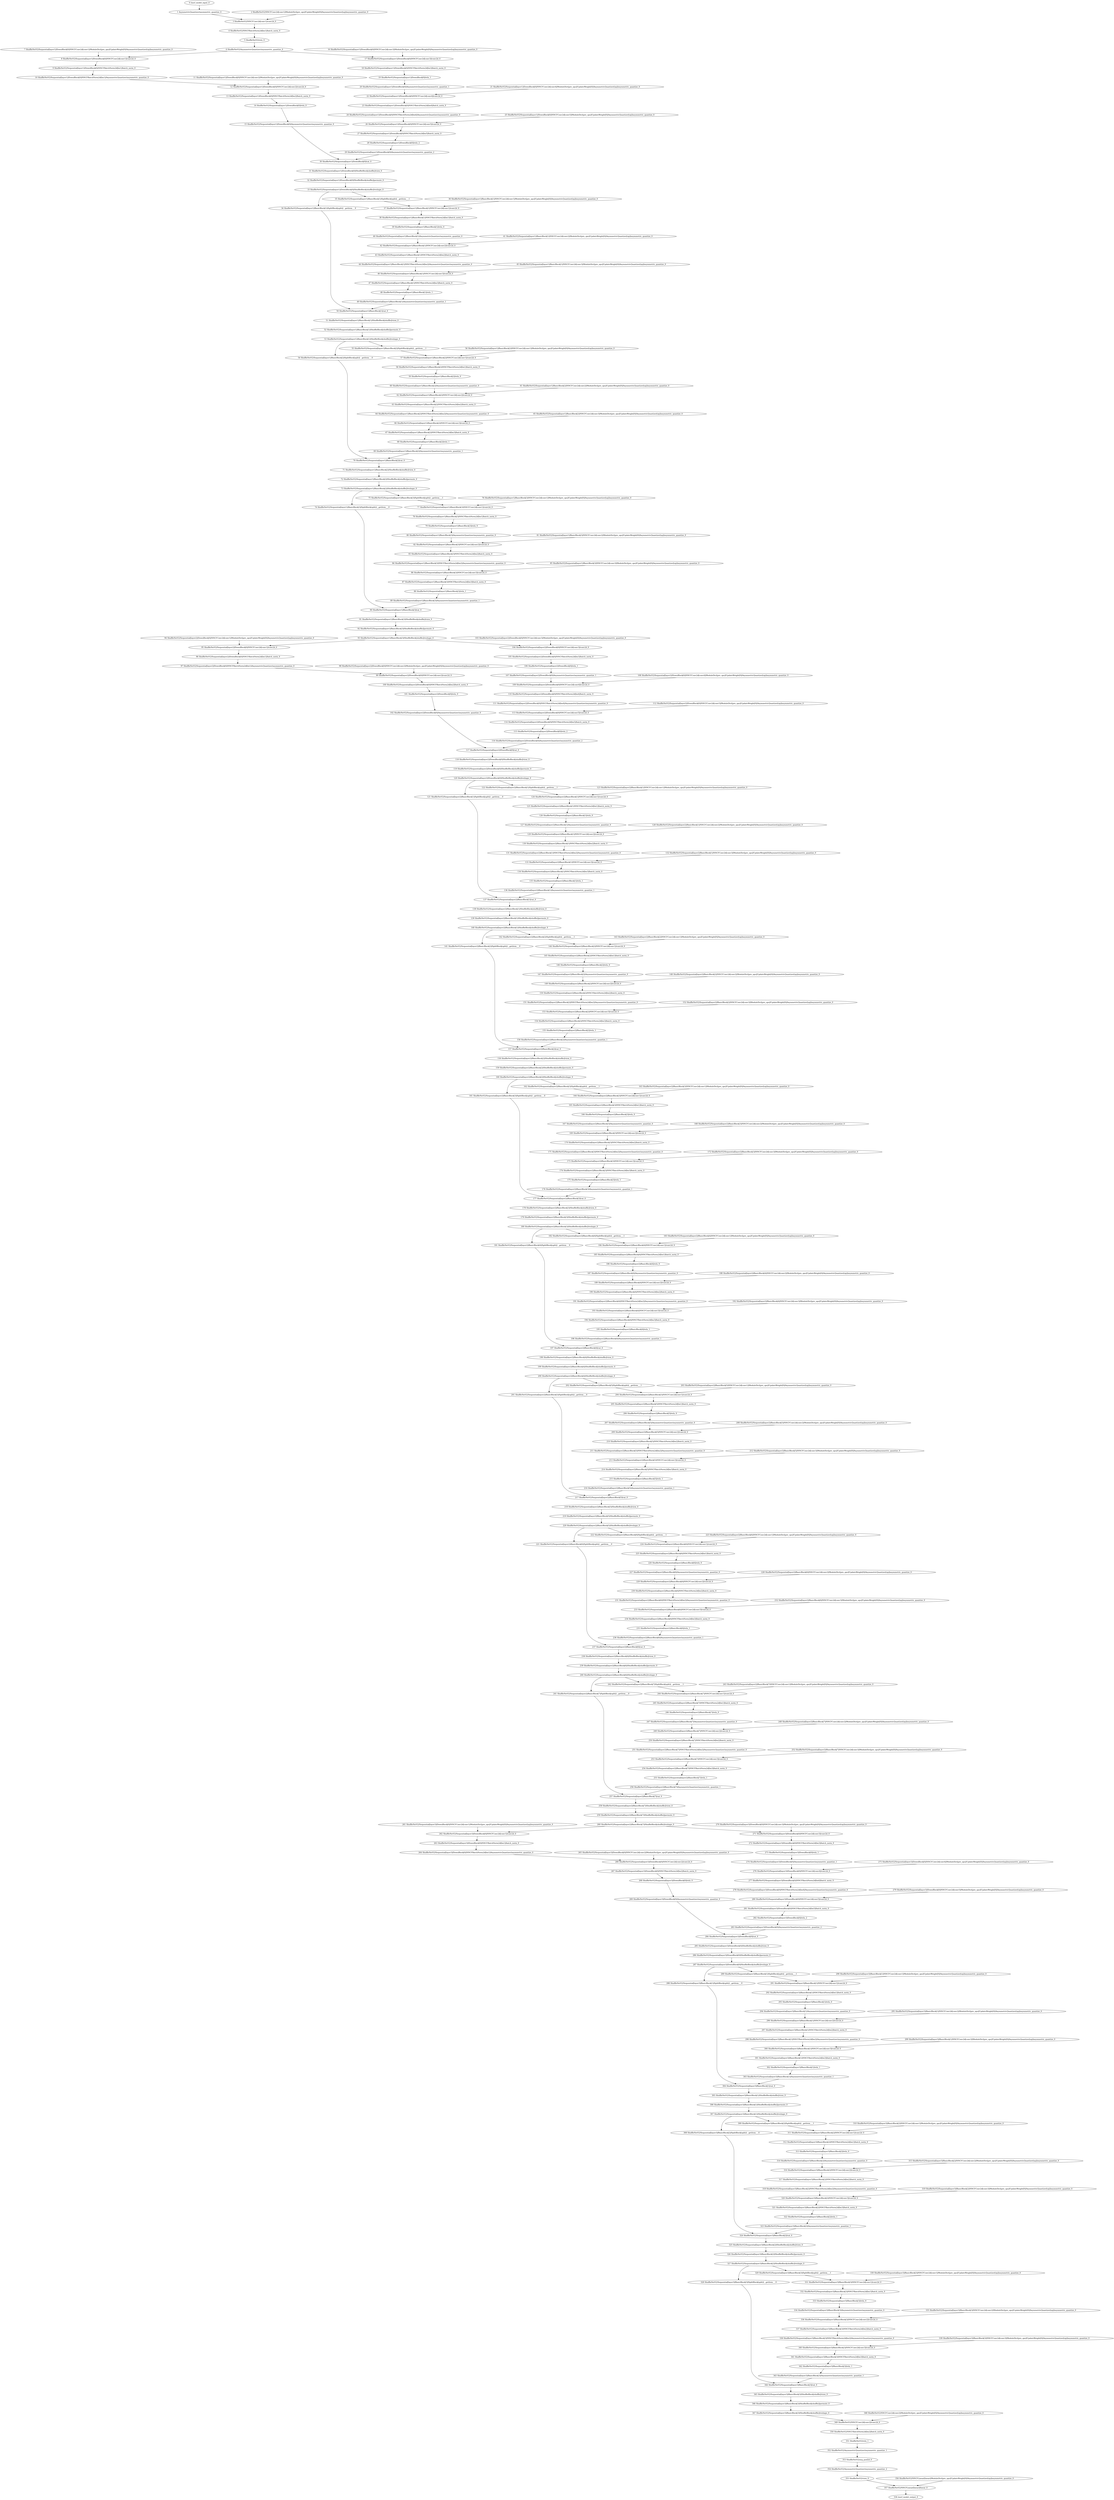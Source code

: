 strict digraph  {
"0 /nncf_model_input_0" [id=0, type=nncf_model_input];
"1 AsymmetricQuantizer/asymmetric_quantize_0" [id=1, type=asymmetric_quantize];
"2 ShuffleNetV2/NNCFConv2d[conv1]/ModuleDict[pre_ops]/UpdateWeight[0]/AsymmetricQuantizer[op]/asymmetric_quantize_0" [id=2, type=asymmetric_quantize];
"3 ShuffleNetV2/NNCFConv2d[conv1]/conv2d_0" [id=3, type=conv2d];
"4 ShuffleNetV2/NNCFBatchNorm2d[bn1]/batch_norm_0" [id=4, type=batch_norm];
"5 ShuffleNetV2/relu_0" [id=5, type=relu];
"6 ShuffleNetV2/AsymmetricQuantizer/asymmetric_quantize_0" [id=6, type=asymmetric_quantize];
"7 ShuffleNetV2/Sequential[layer1]/DownBlock[0]/NNCFConv2d[conv1]/ModuleDict[pre_ops]/UpdateWeight[0]/AsymmetricQuantizer[op]/asymmetric_quantize_0" [id=7, type=asymmetric_quantize];
"8 ShuffleNetV2/Sequential[layer1]/DownBlock[0]/NNCFConv2d[conv1]/conv2d_0" [id=8, type=conv2d];
"9 ShuffleNetV2/Sequential[layer1]/DownBlock[0]/NNCFBatchNorm2d[bn1]/batch_norm_0" [id=9, type=batch_norm];
"10 ShuffleNetV2/Sequential[layer1]/DownBlock[0]/NNCFBatchNorm2d[bn1]/AsymmetricQuantizer/asymmetric_quantize_0" [id=10, type=asymmetric_quantize];
"11 ShuffleNetV2/Sequential[layer1]/DownBlock[0]/NNCFConv2d[conv2]/ModuleDict[pre_ops]/UpdateWeight[0]/AsymmetricQuantizer[op]/asymmetric_quantize_0" [id=11, type=asymmetric_quantize];
"12 ShuffleNetV2/Sequential[layer1]/DownBlock[0]/NNCFConv2d[conv2]/conv2d_0" [id=12, type=conv2d];
"13 ShuffleNetV2/Sequential[layer1]/DownBlock[0]/NNCFBatchNorm2d[bn2]/batch_norm_0" [id=13, type=batch_norm];
"14 ShuffleNetV2/Sequential[layer1]/DownBlock[0]/relu_0" [id=14, type=relu];
"15 ShuffleNetV2/Sequential[layer1]/DownBlock[0]/AsymmetricQuantizer/asymmetric_quantize_0" [id=15, type=asymmetric_quantize];
"16 ShuffleNetV2/Sequential[layer1]/DownBlock[0]/NNCFConv2d[conv3]/ModuleDict[pre_ops]/UpdateWeight[0]/AsymmetricQuantizer[op]/asymmetric_quantize_0" [id=16, type=asymmetric_quantize];
"17 ShuffleNetV2/Sequential[layer1]/DownBlock[0]/NNCFConv2d[conv3]/conv2d_0" [id=17, type=conv2d];
"18 ShuffleNetV2/Sequential[layer1]/DownBlock[0]/NNCFBatchNorm2d[bn3]/batch_norm_0" [id=18, type=batch_norm];
"19 ShuffleNetV2/Sequential[layer1]/DownBlock[0]/relu_1" [id=19, type=relu];
"20 ShuffleNetV2/Sequential[layer1]/DownBlock[0]/AsymmetricQuantizer/asymmetric_quantize_1" [id=20, type=asymmetric_quantize];
"21 ShuffleNetV2/Sequential[layer1]/DownBlock[0]/NNCFConv2d[conv4]/ModuleDict[pre_ops]/UpdateWeight[0]/AsymmetricQuantizer[op]/asymmetric_quantize_0" [id=21, type=asymmetric_quantize];
"22 ShuffleNetV2/Sequential[layer1]/DownBlock[0]/NNCFConv2d[conv4]/conv2d_0" [id=22, type=conv2d];
"23 ShuffleNetV2/Sequential[layer1]/DownBlock[0]/NNCFBatchNorm2d[bn4]/batch_norm_0" [id=23, type=batch_norm];
"24 ShuffleNetV2/Sequential[layer1]/DownBlock[0]/NNCFBatchNorm2d[bn4]/AsymmetricQuantizer/asymmetric_quantize_0" [id=24, type=asymmetric_quantize];
"25 ShuffleNetV2/Sequential[layer1]/DownBlock[0]/NNCFConv2d[conv5]/ModuleDict[pre_ops]/UpdateWeight[0]/AsymmetricQuantizer[op]/asymmetric_quantize_0" [id=25, type=asymmetric_quantize];
"26 ShuffleNetV2/Sequential[layer1]/DownBlock[0]/NNCFConv2d[conv5]/conv2d_0" [id=26, type=conv2d];
"27 ShuffleNetV2/Sequential[layer1]/DownBlock[0]/NNCFBatchNorm2d[bn5]/batch_norm_0" [id=27, type=batch_norm];
"28 ShuffleNetV2/Sequential[layer1]/DownBlock[0]/relu_2" [id=28, type=relu];
"29 ShuffleNetV2/Sequential[layer1]/DownBlock[0]/AsymmetricQuantizer/asymmetric_quantize_2" [id=29, type=asymmetric_quantize];
"30 ShuffleNetV2/Sequential[layer1]/DownBlock[0]/cat_0" [id=30, type=cat];
"31 ShuffleNetV2/Sequential[layer1]/DownBlock[0]/ShuffleBlock[shuffle]/view_0" [id=31, type=view];
"32 ShuffleNetV2/Sequential[layer1]/DownBlock[0]/ShuffleBlock[shuffle]/permute_0" [id=32, type=permute];
"33 ShuffleNetV2/Sequential[layer1]/DownBlock[0]/ShuffleBlock[shuffle]/reshape_0" [id=33, type=reshape];
"34 ShuffleNetV2/Sequential[layer1]/BasicBlock[1]/SplitBlock[split]/__getitem___0" [id=34, type=__getitem__];
"35 ShuffleNetV2/Sequential[layer1]/BasicBlock[1]/SplitBlock[split]/__getitem___1" [id=35, type=__getitem__];
"36 ShuffleNetV2/Sequential[layer1]/BasicBlock[1]/NNCFConv2d[conv1]/ModuleDict[pre_ops]/UpdateWeight[0]/AsymmetricQuantizer[op]/asymmetric_quantize_0" [id=36, type=asymmetric_quantize];
"37 ShuffleNetV2/Sequential[layer1]/BasicBlock[1]/NNCFConv2d[conv1]/conv2d_0" [id=37, type=conv2d];
"38 ShuffleNetV2/Sequential[layer1]/BasicBlock[1]/NNCFBatchNorm2d[bn1]/batch_norm_0" [id=38, type=batch_norm];
"39 ShuffleNetV2/Sequential[layer1]/BasicBlock[1]/relu_0" [id=39, type=relu];
"40 ShuffleNetV2/Sequential[layer1]/BasicBlock[1]/AsymmetricQuantizer/asymmetric_quantize_0" [id=40, type=asymmetric_quantize];
"41 ShuffleNetV2/Sequential[layer1]/BasicBlock[1]/NNCFConv2d[conv2]/ModuleDict[pre_ops]/UpdateWeight[0]/AsymmetricQuantizer[op]/asymmetric_quantize_0" [id=41, type=asymmetric_quantize];
"42 ShuffleNetV2/Sequential[layer1]/BasicBlock[1]/NNCFConv2d[conv2]/conv2d_0" [id=42, type=conv2d];
"43 ShuffleNetV2/Sequential[layer1]/BasicBlock[1]/NNCFBatchNorm2d[bn2]/batch_norm_0" [id=43, type=batch_norm];
"44 ShuffleNetV2/Sequential[layer1]/BasicBlock[1]/NNCFBatchNorm2d[bn2]/AsymmetricQuantizer/asymmetric_quantize_0" [id=44, type=asymmetric_quantize];
"45 ShuffleNetV2/Sequential[layer1]/BasicBlock[1]/NNCFConv2d[conv3]/ModuleDict[pre_ops]/UpdateWeight[0]/AsymmetricQuantizer[op]/asymmetric_quantize_0" [id=45, type=asymmetric_quantize];
"46 ShuffleNetV2/Sequential[layer1]/BasicBlock[1]/NNCFConv2d[conv3]/conv2d_0" [id=46, type=conv2d];
"47 ShuffleNetV2/Sequential[layer1]/BasicBlock[1]/NNCFBatchNorm2d[bn3]/batch_norm_0" [id=47, type=batch_norm];
"48 ShuffleNetV2/Sequential[layer1]/BasicBlock[1]/relu_1" [id=48, type=relu];
"49 ShuffleNetV2/Sequential[layer1]/BasicBlock[1]/AsymmetricQuantizer/asymmetric_quantize_1" [id=49, type=asymmetric_quantize];
"50 ShuffleNetV2/Sequential[layer1]/BasicBlock[1]/cat_0" [id=50, type=cat];
"51 ShuffleNetV2/Sequential[layer1]/BasicBlock[1]/ShuffleBlock[shuffle]/view_0" [id=51, type=view];
"52 ShuffleNetV2/Sequential[layer1]/BasicBlock[1]/ShuffleBlock[shuffle]/permute_0" [id=52, type=permute];
"53 ShuffleNetV2/Sequential[layer1]/BasicBlock[1]/ShuffleBlock[shuffle]/reshape_0" [id=53, type=reshape];
"54 ShuffleNetV2/Sequential[layer1]/BasicBlock[2]/SplitBlock[split]/__getitem___0" [id=54, type=__getitem__];
"55 ShuffleNetV2/Sequential[layer1]/BasicBlock[2]/SplitBlock[split]/__getitem___1" [id=55, type=__getitem__];
"56 ShuffleNetV2/Sequential[layer1]/BasicBlock[2]/NNCFConv2d[conv1]/ModuleDict[pre_ops]/UpdateWeight[0]/AsymmetricQuantizer[op]/asymmetric_quantize_0" [id=56, type=asymmetric_quantize];
"57 ShuffleNetV2/Sequential[layer1]/BasicBlock[2]/NNCFConv2d[conv1]/conv2d_0" [id=57, type=conv2d];
"58 ShuffleNetV2/Sequential[layer1]/BasicBlock[2]/NNCFBatchNorm2d[bn1]/batch_norm_0" [id=58, type=batch_norm];
"59 ShuffleNetV2/Sequential[layer1]/BasicBlock[2]/relu_0" [id=59, type=relu];
"60 ShuffleNetV2/Sequential[layer1]/BasicBlock[2]/AsymmetricQuantizer/asymmetric_quantize_0" [id=60, type=asymmetric_quantize];
"61 ShuffleNetV2/Sequential[layer1]/BasicBlock[2]/NNCFConv2d[conv2]/ModuleDict[pre_ops]/UpdateWeight[0]/AsymmetricQuantizer[op]/asymmetric_quantize_0" [id=61, type=asymmetric_quantize];
"62 ShuffleNetV2/Sequential[layer1]/BasicBlock[2]/NNCFConv2d[conv2]/conv2d_0" [id=62, type=conv2d];
"63 ShuffleNetV2/Sequential[layer1]/BasicBlock[2]/NNCFBatchNorm2d[bn2]/batch_norm_0" [id=63, type=batch_norm];
"64 ShuffleNetV2/Sequential[layer1]/BasicBlock[2]/NNCFBatchNorm2d[bn2]/AsymmetricQuantizer/asymmetric_quantize_0" [id=64, type=asymmetric_quantize];
"65 ShuffleNetV2/Sequential[layer1]/BasicBlock[2]/NNCFConv2d[conv3]/ModuleDict[pre_ops]/UpdateWeight[0]/AsymmetricQuantizer[op]/asymmetric_quantize_0" [id=65, type=asymmetric_quantize];
"66 ShuffleNetV2/Sequential[layer1]/BasicBlock[2]/NNCFConv2d[conv3]/conv2d_0" [id=66, type=conv2d];
"67 ShuffleNetV2/Sequential[layer1]/BasicBlock[2]/NNCFBatchNorm2d[bn3]/batch_norm_0" [id=67, type=batch_norm];
"68 ShuffleNetV2/Sequential[layer1]/BasicBlock[2]/relu_1" [id=68, type=relu];
"69 ShuffleNetV2/Sequential[layer1]/BasicBlock[2]/AsymmetricQuantizer/asymmetric_quantize_1" [id=69, type=asymmetric_quantize];
"70 ShuffleNetV2/Sequential[layer1]/BasicBlock[2]/cat_0" [id=70, type=cat];
"71 ShuffleNetV2/Sequential[layer1]/BasicBlock[2]/ShuffleBlock[shuffle]/view_0" [id=71, type=view];
"72 ShuffleNetV2/Sequential[layer1]/BasicBlock[2]/ShuffleBlock[shuffle]/permute_0" [id=72, type=permute];
"73 ShuffleNetV2/Sequential[layer1]/BasicBlock[2]/ShuffleBlock[shuffle]/reshape_0" [id=73, type=reshape];
"74 ShuffleNetV2/Sequential[layer1]/BasicBlock[3]/SplitBlock[split]/__getitem___0" [id=74, type=__getitem__];
"75 ShuffleNetV2/Sequential[layer1]/BasicBlock[3]/SplitBlock[split]/__getitem___1" [id=75, type=__getitem__];
"76 ShuffleNetV2/Sequential[layer1]/BasicBlock[3]/NNCFConv2d[conv1]/ModuleDict[pre_ops]/UpdateWeight[0]/AsymmetricQuantizer[op]/asymmetric_quantize_0" [id=76, type=asymmetric_quantize];
"77 ShuffleNetV2/Sequential[layer1]/BasicBlock[3]/NNCFConv2d[conv1]/conv2d_0" [id=77, type=conv2d];
"78 ShuffleNetV2/Sequential[layer1]/BasicBlock[3]/NNCFBatchNorm2d[bn1]/batch_norm_0" [id=78, type=batch_norm];
"79 ShuffleNetV2/Sequential[layer1]/BasicBlock[3]/relu_0" [id=79, type=relu];
"80 ShuffleNetV2/Sequential[layer1]/BasicBlock[3]/AsymmetricQuantizer/asymmetric_quantize_0" [id=80, type=asymmetric_quantize];
"81 ShuffleNetV2/Sequential[layer1]/BasicBlock[3]/NNCFConv2d[conv2]/ModuleDict[pre_ops]/UpdateWeight[0]/AsymmetricQuantizer[op]/asymmetric_quantize_0" [id=81, type=asymmetric_quantize];
"82 ShuffleNetV2/Sequential[layer1]/BasicBlock[3]/NNCFConv2d[conv2]/conv2d_0" [id=82, type=conv2d];
"83 ShuffleNetV2/Sequential[layer1]/BasicBlock[3]/NNCFBatchNorm2d[bn2]/batch_norm_0" [id=83, type=batch_norm];
"84 ShuffleNetV2/Sequential[layer1]/BasicBlock[3]/NNCFBatchNorm2d[bn2]/AsymmetricQuantizer/asymmetric_quantize_0" [id=84, type=asymmetric_quantize];
"85 ShuffleNetV2/Sequential[layer1]/BasicBlock[3]/NNCFConv2d[conv3]/ModuleDict[pre_ops]/UpdateWeight[0]/AsymmetricQuantizer[op]/asymmetric_quantize_0" [id=85, type=asymmetric_quantize];
"86 ShuffleNetV2/Sequential[layer1]/BasicBlock[3]/NNCFConv2d[conv3]/conv2d_0" [id=86, type=conv2d];
"87 ShuffleNetV2/Sequential[layer1]/BasicBlock[3]/NNCFBatchNorm2d[bn3]/batch_norm_0" [id=87, type=batch_norm];
"88 ShuffleNetV2/Sequential[layer1]/BasicBlock[3]/relu_1" [id=88, type=relu];
"89 ShuffleNetV2/Sequential[layer1]/BasicBlock[3]/AsymmetricQuantizer/asymmetric_quantize_1" [id=89, type=asymmetric_quantize];
"90 ShuffleNetV2/Sequential[layer1]/BasicBlock[3]/cat_0" [id=90, type=cat];
"91 ShuffleNetV2/Sequential[layer1]/BasicBlock[3]/ShuffleBlock[shuffle]/view_0" [id=91, type=view];
"92 ShuffleNetV2/Sequential[layer1]/BasicBlock[3]/ShuffleBlock[shuffle]/permute_0" [id=92, type=permute];
"93 ShuffleNetV2/Sequential[layer1]/BasicBlock[3]/ShuffleBlock[shuffle]/reshape_0" [id=93, type=reshape];
"94 ShuffleNetV2/Sequential[layer2]/DownBlock[0]/NNCFConv2d[conv1]/ModuleDict[pre_ops]/UpdateWeight[0]/AsymmetricQuantizer[op]/asymmetric_quantize_0" [id=94, type=asymmetric_quantize];
"95 ShuffleNetV2/Sequential[layer2]/DownBlock[0]/NNCFConv2d[conv1]/conv2d_0" [id=95, type=conv2d];
"96 ShuffleNetV2/Sequential[layer2]/DownBlock[0]/NNCFBatchNorm2d[bn1]/batch_norm_0" [id=96, type=batch_norm];
"97 ShuffleNetV2/Sequential[layer2]/DownBlock[0]/NNCFBatchNorm2d[bn1]/AsymmetricQuantizer/asymmetric_quantize_0" [id=97, type=asymmetric_quantize];
"98 ShuffleNetV2/Sequential[layer2]/DownBlock[0]/NNCFConv2d[conv2]/ModuleDict[pre_ops]/UpdateWeight[0]/AsymmetricQuantizer[op]/asymmetric_quantize_0" [id=98, type=asymmetric_quantize];
"99 ShuffleNetV2/Sequential[layer2]/DownBlock[0]/NNCFConv2d[conv2]/conv2d_0" [id=99, type=conv2d];
"100 ShuffleNetV2/Sequential[layer2]/DownBlock[0]/NNCFBatchNorm2d[bn2]/batch_norm_0" [id=100, type=batch_norm];
"101 ShuffleNetV2/Sequential[layer2]/DownBlock[0]/relu_0" [id=101, type=relu];
"102 ShuffleNetV2/Sequential[layer2]/DownBlock[0]/AsymmetricQuantizer/asymmetric_quantize_0" [id=102, type=asymmetric_quantize];
"103 ShuffleNetV2/Sequential[layer2]/DownBlock[0]/NNCFConv2d[conv3]/ModuleDict[pre_ops]/UpdateWeight[0]/AsymmetricQuantizer[op]/asymmetric_quantize_0" [id=103, type=asymmetric_quantize];
"104 ShuffleNetV2/Sequential[layer2]/DownBlock[0]/NNCFConv2d[conv3]/conv2d_0" [id=104, type=conv2d];
"105 ShuffleNetV2/Sequential[layer2]/DownBlock[0]/NNCFBatchNorm2d[bn3]/batch_norm_0" [id=105, type=batch_norm];
"106 ShuffleNetV2/Sequential[layer2]/DownBlock[0]/relu_1" [id=106, type=relu];
"107 ShuffleNetV2/Sequential[layer2]/DownBlock[0]/AsymmetricQuantizer/asymmetric_quantize_1" [id=107, type=asymmetric_quantize];
"108 ShuffleNetV2/Sequential[layer2]/DownBlock[0]/NNCFConv2d[conv4]/ModuleDict[pre_ops]/UpdateWeight[0]/AsymmetricQuantizer[op]/asymmetric_quantize_0" [id=108, type=asymmetric_quantize];
"109 ShuffleNetV2/Sequential[layer2]/DownBlock[0]/NNCFConv2d[conv4]/conv2d_0" [id=109, type=conv2d];
"110 ShuffleNetV2/Sequential[layer2]/DownBlock[0]/NNCFBatchNorm2d[bn4]/batch_norm_0" [id=110, type=batch_norm];
"111 ShuffleNetV2/Sequential[layer2]/DownBlock[0]/NNCFBatchNorm2d[bn4]/AsymmetricQuantizer/asymmetric_quantize_0" [id=111, type=asymmetric_quantize];
"112 ShuffleNetV2/Sequential[layer2]/DownBlock[0]/NNCFConv2d[conv5]/ModuleDict[pre_ops]/UpdateWeight[0]/AsymmetricQuantizer[op]/asymmetric_quantize_0" [id=112, type=asymmetric_quantize];
"113 ShuffleNetV2/Sequential[layer2]/DownBlock[0]/NNCFConv2d[conv5]/conv2d_0" [id=113, type=conv2d];
"114 ShuffleNetV2/Sequential[layer2]/DownBlock[0]/NNCFBatchNorm2d[bn5]/batch_norm_0" [id=114, type=batch_norm];
"115 ShuffleNetV2/Sequential[layer2]/DownBlock[0]/relu_2" [id=115, type=relu];
"116 ShuffleNetV2/Sequential[layer2]/DownBlock[0]/AsymmetricQuantizer/asymmetric_quantize_2" [id=116, type=asymmetric_quantize];
"117 ShuffleNetV2/Sequential[layer2]/DownBlock[0]/cat_0" [id=117, type=cat];
"118 ShuffleNetV2/Sequential[layer2]/DownBlock[0]/ShuffleBlock[shuffle]/view_0" [id=118, type=view];
"119 ShuffleNetV2/Sequential[layer2]/DownBlock[0]/ShuffleBlock[shuffle]/permute_0" [id=119, type=permute];
"120 ShuffleNetV2/Sequential[layer2]/DownBlock[0]/ShuffleBlock[shuffle]/reshape_0" [id=120, type=reshape];
"121 ShuffleNetV2/Sequential[layer2]/BasicBlock[1]/SplitBlock[split]/__getitem___0" [id=121, type=__getitem__];
"122 ShuffleNetV2/Sequential[layer2]/BasicBlock[1]/SplitBlock[split]/__getitem___1" [id=122, type=__getitem__];
"123 ShuffleNetV2/Sequential[layer2]/BasicBlock[1]/NNCFConv2d[conv1]/ModuleDict[pre_ops]/UpdateWeight[0]/AsymmetricQuantizer[op]/asymmetric_quantize_0" [id=123, type=asymmetric_quantize];
"124 ShuffleNetV2/Sequential[layer2]/BasicBlock[1]/NNCFConv2d[conv1]/conv2d_0" [id=124, type=conv2d];
"125 ShuffleNetV2/Sequential[layer2]/BasicBlock[1]/NNCFBatchNorm2d[bn1]/batch_norm_0" [id=125, type=batch_norm];
"126 ShuffleNetV2/Sequential[layer2]/BasicBlock[1]/relu_0" [id=126, type=relu];
"127 ShuffleNetV2/Sequential[layer2]/BasicBlock[1]/AsymmetricQuantizer/asymmetric_quantize_0" [id=127, type=asymmetric_quantize];
"128 ShuffleNetV2/Sequential[layer2]/BasicBlock[1]/NNCFConv2d[conv2]/ModuleDict[pre_ops]/UpdateWeight[0]/AsymmetricQuantizer[op]/asymmetric_quantize_0" [id=128, type=asymmetric_quantize];
"129 ShuffleNetV2/Sequential[layer2]/BasicBlock[1]/NNCFConv2d[conv2]/conv2d_0" [id=129, type=conv2d];
"130 ShuffleNetV2/Sequential[layer2]/BasicBlock[1]/NNCFBatchNorm2d[bn2]/batch_norm_0" [id=130, type=batch_norm];
"131 ShuffleNetV2/Sequential[layer2]/BasicBlock[1]/NNCFBatchNorm2d[bn2]/AsymmetricQuantizer/asymmetric_quantize_0" [id=131, type=asymmetric_quantize];
"132 ShuffleNetV2/Sequential[layer2]/BasicBlock[1]/NNCFConv2d[conv3]/ModuleDict[pre_ops]/UpdateWeight[0]/AsymmetricQuantizer[op]/asymmetric_quantize_0" [id=132, type=asymmetric_quantize];
"133 ShuffleNetV2/Sequential[layer2]/BasicBlock[1]/NNCFConv2d[conv3]/conv2d_0" [id=133, type=conv2d];
"134 ShuffleNetV2/Sequential[layer2]/BasicBlock[1]/NNCFBatchNorm2d[bn3]/batch_norm_0" [id=134, type=batch_norm];
"135 ShuffleNetV2/Sequential[layer2]/BasicBlock[1]/relu_1" [id=135, type=relu];
"136 ShuffleNetV2/Sequential[layer2]/BasicBlock[1]/AsymmetricQuantizer/asymmetric_quantize_1" [id=136, type=asymmetric_quantize];
"137 ShuffleNetV2/Sequential[layer2]/BasicBlock[1]/cat_0" [id=137, type=cat];
"138 ShuffleNetV2/Sequential[layer2]/BasicBlock[1]/ShuffleBlock[shuffle]/view_0" [id=138, type=view];
"139 ShuffleNetV2/Sequential[layer2]/BasicBlock[1]/ShuffleBlock[shuffle]/permute_0" [id=139, type=permute];
"140 ShuffleNetV2/Sequential[layer2]/BasicBlock[1]/ShuffleBlock[shuffle]/reshape_0" [id=140, type=reshape];
"141 ShuffleNetV2/Sequential[layer2]/BasicBlock[2]/SplitBlock[split]/__getitem___0" [id=141, type=__getitem__];
"142 ShuffleNetV2/Sequential[layer2]/BasicBlock[2]/SplitBlock[split]/__getitem___1" [id=142, type=__getitem__];
"143 ShuffleNetV2/Sequential[layer2]/BasicBlock[2]/NNCFConv2d[conv1]/ModuleDict[pre_ops]/UpdateWeight[0]/AsymmetricQuantizer[op]/asymmetric_quantize_0" [id=143, type=asymmetric_quantize];
"144 ShuffleNetV2/Sequential[layer2]/BasicBlock[2]/NNCFConv2d[conv1]/conv2d_0" [id=144, type=conv2d];
"145 ShuffleNetV2/Sequential[layer2]/BasicBlock[2]/NNCFBatchNorm2d[bn1]/batch_norm_0" [id=145, type=batch_norm];
"146 ShuffleNetV2/Sequential[layer2]/BasicBlock[2]/relu_0" [id=146, type=relu];
"147 ShuffleNetV2/Sequential[layer2]/BasicBlock[2]/AsymmetricQuantizer/asymmetric_quantize_0" [id=147, type=asymmetric_quantize];
"148 ShuffleNetV2/Sequential[layer2]/BasicBlock[2]/NNCFConv2d[conv2]/ModuleDict[pre_ops]/UpdateWeight[0]/AsymmetricQuantizer[op]/asymmetric_quantize_0" [id=148, type=asymmetric_quantize];
"149 ShuffleNetV2/Sequential[layer2]/BasicBlock[2]/NNCFConv2d[conv2]/conv2d_0" [id=149, type=conv2d];
"150 ShuffleNetV2/Sequential[layer2]/BasicBlock[2]/NNCFBatchNorm2d[bn2]/batch_norm_0" [id=150, type=batch_norm];
"151 ShuffleNetV2/Sequential[layer2]/BasicBlock[2]/NNCFBatchNorm2d[bn2]/AsymmetricQuantizer/asymmetric_quantize_0" [id=151, type=asymmetric_quantize];
"152 ShuffleNetV2/Sequential[layer2]/BasicBlock[2]/NNCFConv2d[conv3]/ModuleDict[pre_ops]/UpdateWeight[0]/AsymmetricQuantizer[op]/asymmetric_quantize_0" [id=152, type=asymmetric_quantize];
"153 ShuffleNetV2/Sequential[layer2]/BasicBlock[2]/NNCFConv2d[conv3]/conv2d_0" [id=153, type=conv2d];
"154 ShuffleNetV2/Sequential[layer2]/BasicBlock[2]/NNCFBatchNorm2d[bn3]/batch_norm_0" [id=154, type=batch_norm];
"155 ShuffleNetV2/Sequential[layer2]/BasicBlock[2]/relu_1" [id=155, type=relu];
"156 ShuffleNetV2/Sequential[layer2]/BasicBlock[2]/AsymmetricQuantizer/asymmetric_quantize_1" [id=156, type=asymmetric_quantize];
"157 ShuffleNetV2/Sequential[layer2]/BasicBlock[2]/cat_0" [id=157, type=cat];
"158 ShuffleNetV2/Sequential[layer2]/BasicBlock[2]/ShuffleBlock[shuffle]/view_0" [id=158, type=view];
"159 ShuffleNetV2/Sequential[layer2]/BasicBlock[2]/ShuffleBlock[shuffle]/permute_0" [id=159, type=permute];
"160 ShuffleNetV2/Sequential[layer2]/BasicBlock[2]/ShuffleBlock[shuffle]/reshape_0" [id=160, type=reshape];
"161 ShuffleNetV2/Sequential[layer2]/BasicBlock[3]/SplitBlock[split]/__getitem___0" [id=161, type=__getitem__];
"162 ShuffleNetV2/Sequential[layer2]/BasicBlock[3]/SplitBlock[split]/__getitem___1" [id=162, type=__getitem__];
"163 ShuffleNetV2/Sequential[layer2]/BasicBlock[3]/NNCFConv2d[conv1]/ModuleDict[pre_ops]/UpdateWeight[0]/AsymmetricQuantizer[op]/asymmetric_quantize_0" [id=163, type=asymmetric_quantize];
"164 ShuffleNetV2/Sequential[layer2]/BasicBlock[3]/NNCFConv2d[conv1]/conv2d_0" [id=164, type=conv2d];
"165 ShuffleNetV2/Sequential[layer2]/BasicBlock[3]/NNCFBatchNorm2d[bn1]/batch_norm_0" [id=165, type=batch_norm];
"166 ShuffleNetV2/Sequential[layer2]/BasicBlock[3]/relu_0" [id=166, type=relu];
"167 ShuffleNetV2/Sequential[layer2]/BasicBlock[3]/AsymmetricQuantizer/asymmetric_quantize_0" [id=167, type=asymmetric_quantize];
"168 ShuffleNetV2/Sequential[layer2]/BasicBlock[3]/NNCFConv2d[conv2]/ModuleDict[pre_ops]/UpdateWeight[0]/AsymmetricQuantizer[op]/asymmetric_quantize_0" [id=168, type=asymmetric_quantize];
"169 ShuffleNetV2/Sequential[layer2]/BasicBlock[3]/NNCFConv2d[conv2]/conv2d_0" [id=169, type=conv2d];
"170 ShuffleNetV2/Sequential[layer2]/BasicBlock[3]/NNCFBatchNorm2d[bn2]/batch_norm_0" [id=170, type=batch_norm];
"171 ShuffleNetV2/Sequential[layer2]/BasicBlock[3]/NNCFBatchNorm2d[bn2]/AsymmetricQuantizer/asymmetric_quantize_0" [id=171, type=asymmetric_quantize];
"172 ShuffleNetV2/Sequential[layer2]/BasicBlock[3]/NNCFConv2d[conv3]/ModuleDict[pre_ops]/UpdateWeight[0]/AsymmetricQuantizer[op]/asymmetric_quantize_0" [id=172, type=asymmetric_quantize];
"173 ShuffleNetV2/Sequential[layer2]/BasicBlock[3]/NNCFConv2d[conv3]/conv2d_0" [id=173, type=conv2d];
"174 ShuffleNetV2/Sequential[layer2]/BasicBlock[3]/NNCFBatchNorm2d[bn3]/batch_norm_0" [id=174, type=batch_norm];
"175 ShuffleNetV2/Sequential[layer2]/BasicBlock[3]/relu_1" [id=175, type=relu];
"176 ShuffleNetV2/Sequential[layer2]/BasicBlock[3]/AsymmetricQuantizer/asymmetric_quantize_1" [id=176, type=asymmetric_quantize];
"177 ShuffleNetV2/Sequential[layer2]/BasicBlock[3]/cat_0" [id=177, type=cat];
"178 ShuffleNetV2/Sequential[layer2]/BasicBlock[3]/ShuffleBlock[shuffle]/view_0" [id=178, type=view];
"179 ShuffleNetV2/Sequential[layer2]/BasicBlock[3]/ShuffleBlock[shuffle]/permute_0" [id=179, type=permute];
"180 ShuffleNetV2/Sequential[layer2]/BasicBlock[3]/ShuffleBlock[shuffle]/reshape_0" [id=180, type=reshape];
"181 ShuffleNetV2/Sequential[layer2]/BasicBlock[4]/SplitBlock[split]/__getitem___0" [id=181, type=__getitem__];
"182 ShuffleNetV2/Sequential[layer2]/BasicBlock[4]/SplitBlock[split]/__getitem___1" [id=182, type=__getitem__];
"183 ShuffleNetV2/Sequential[layer2]/BasicBlock[4]/NNCFConv2d[conv1]/ModuleDict[pre_ops]/UpdateWeight[0]/AsymmetricQuantizer[op]/asymmetric_quantize_0" [id=183, type=asymmetric_quantize];
"184 ShuffleNetV2/Sequential[layer2]/BasicBlock[4]/NNCFConv2d[conv1]/conv2d_0" [id=184, type=conv2d];
"185 ShuffleNetV2/Sequential[layer2]/BasicBlock[4]/NNCFBatchNorm2d[bn1]/batch_norm_0" [id=185, type=batch_norm];
"186 ShuffleNetV2/Sequential[layer2]/BasicBlock[4]/relu_0" [id=186, type=relu];
"187 ShuffleNetV2/Sequential[layer2]/BasicBlock[4]/AsymmetricQuantizer/asymmetric_quantize_0" [id=187, type=asymmetric_quantize];
"188 ShuffleNetV2/Sequential[layer2]/BasicBlock[4]/NNCFConv2d[conv2]/ModuleDict[pre_ops]/UpdateWeight[0]/AsymmetricQuantizer[op]/asymmetric_quantize_0" [id=188, type=asymmetric_quantize];
"189 ShuffleNetV2/Sequential[layer2]/BasicBlock[4]/NNCFConv2d[conv2]/conv2d_0" [id=189, type=conv2d];
"190 ShuffleNetV2/Sequential[layer2]/BasicBlock[4]/NNCFBatchNorm2d[bn2]/batch_norm_0" [id=190, type=batch_norm];
"191 ShuffleNetV2/Sequential[layer2]/BasicBlock[4]/NNCFBatchNorm2d[bn2]/AsymmetricQuantizer/asymmetric_quantize_0" [id=191, type=asymmetric_quantize];
"192 ShuffleNetV2/Sequential[layer2]/BasicBlock[4]/NNCFConv2d[conv3]/ModuleDict[pre_ops]/UpdateWeight[0]/AsymmetricQuantizer[op]/asymmetric_quantize_0" [id=192, type=asymmetric_quantize];
"193 ShuffleNetV2/Sequential[layer2]/BasicBlock[4]/NNCFConv2d[conv3]/conv2d_0" [id=193, type=conv2d];
"194 ShuffleNetV2/Sequential[layer2]/BasicBlock[4]/NNCFBatchNorm2d[bn3]/batch_norm_0" [id=194, type=batch_norm];
"195 ShuffleNetV2/Sequential[layer2]/BasicBlock[4]/relu_1" [id=195, type=relu];
"196 ShuffleNetV2/Sequential[layer2]/BasicBlock[4]/AsymmetricQuantizer/asymmetric_quantize_1" [id=196, type=asymmetric_quantize];
"197 ShuffleNetV2/Sequential[layer2]/BasicBlock[4]/cat_0" [id=197, type=cat];
"198 ShuffleNetV2/Sequential[layer2]/BasicBlock[4]/ShuffleBlock[shuffle]/view_0" [id=198, type=view];
"199 ShuffleNetV2/Sequential[layer2]/BasicBlock[4]/ShuffleBlock[shuffle]/permute_0" [id=199, type=permute];
"200 ShuffleNetV2/Sequential[layer2]/BasicBlock[4]/ShuffleBlock[shuffle]/reshape_0" [id=200, type=reshape];
"201 ShuffleNetV2/Sequential[layer2]/BasicBlock[5]/SplitBlock[split]/__getitem___0" [id=201, type=__getitem__];
"202 ShuffleNetV2/Sequential[layer2]/BasicBlock[5]/SplitBlock[split]/__getitem___1" [id=202, type=__getitem__];
"203 ShuffleNetV2/Sequential[layer2]/BasicBlock[5]/NNCFConv2d[conv1]/ModuleDict[pre_ops]/UpdateWeight[0]/AsymmetricQuantizer[op]/asymmetric_quantize_0" [id=203, type=asymmetric_quantize];
"204 ShuffleNetV2/Sequential[layer2]/BasicBlock[5]/NNCFConv2d[conv1]/conv2d_0" [id=204, type=conv2d];
"205 ShuffleNetV2/Sequential[layer2]/BasicBlock[5]/NNCFBatchNorm2d[bn1]/batch_norm_0" [id=205, type=batch_norm];
"206 ShuffleNetV2/Sequential[layer2]/BasicBlock[5]/relu_0" [id=206, type=relu];
"207 ShuffleNetV2/Sequential[layer2]/BasicBlock[5]/AsymmetricQuantizer/asymmetric_quantize_0" [id=207, type=asymmetric_quantize];
"208 ShuffleNetV2/Sequential[layer2]/BasicBlock[5]/NNCFConv2d[conv2]/ModuleDict[pre_ops]/UpdateWeight[0]/AsymmetricQuantizer[op]/asymmetric_quantize_0" [id=208, type=asymmetric_quantize];
"209 ShuffleNetV2/Sequential[layer2]/BasicBlock[5]/NNCFConv2d[conv2]/conv2d_0" [id=209, type=conv2d];
"210 ShuffleNetV2/Sequential[layer2]/BasicBlock[5]/NNCFBatchNorm2d[bn2]/batch_norm_0" [id=210, type=batch_norm];
"211 ShuffleNetV2/Sequential[layer2]/BasicBlock[5]/NNCFBatchNorm2d[bn2]/AsymmetricQuantizer/asymmetric_quantize_0" [id=211, type=asymmetric_quantize];
"212 ShuffleNetV2/Sequential[layer2]/BasicBlock[5]/NNCFConv2d[conv3]/ModuleDict[pre_ops]/UpdateWeight[0]/AsymmetricQuantizer[op]/asymmetric_quantize_0" [id=212, type=asymmetric_quantize];
"213 ShuffleNetV2/Sequential[layer2]/BasicBlock[5]/NNCFConv2d[conv3]/conv2d_0" [id=213, type=conv2d];
"214 ShuffleNetV2/Sequential[layer2]/BasicBlock[5]/NNCFBatchNorm2d[bn3]/batch_norm_0" [id=214, type=batch_norm];
"215 ShuffleNetV2/Sequential[layer2]/BasicBlock[5]/relu_1" [id=215, type=relu];
"216 ShuffleNetV2/Sequential[layer2]/BasicBlock[5]/AsymmetricQuantizer/asymmetric_quantize_1" [id=216, type=asymmetric_quantize];
"217 ShuffleNetV2/Sequential[layer2]/BasicBlock[5]/cat_0" [id=217, type=cat];
"218 ShuffleNetV2/Sequential[layer2]/BasicBlock[5]/ShuffleBlock[shuffle]/view_0" [id=218, type=view];
"219 ShuffleNetV2/Sequential[layer2]/BasicBlock[5]/ShuffleBlock[shuffle]/permute_0" [id=219, type=permute];
"220 ShuffleNetV2/Sequential[layer2]/BasicBlock[5]/ShuffleBlock[shuffle]/reshape_0" [id=220, type=reshape];
"221 ShuffleNetV2/Sequential[layer2]/BasicBlock[6]/SplitBlock[split]/__getitem___0" [id=221, type=__getitem__];
"222 ShuffleNetV2/Sequential[layer2]/BasicBlock[6]/SplitBlock[split]/__getitem___1" [id=222, type=__getitem__];
"223 ShuffleNetV2/Sequential[layer2]/BasicBlock[6]/NNCFConv2d[conv1]/ModuleDict[pre_ops]/UpdateWeight[0]/AsymmetricQuantizer[op]/asymmetric_quantize_0" [id=223, type=asymmetric_quantize];
"224 ShuffleNetV2/Sequential[layer2]/BasicBlock[6]/NNCFConv2d[conv1]/conv2d_0" [id=224, type=conv2d];
"225 ShuffleNetV2/Sequential[layer2]/BasicBlock[6]/NNCFBatchNorm2d[bn1]/batch_norm_0" [id=225, type=batch_norm];
"226 ShuffleNetV2/Sequential[layer2]/BasicBlock[6]/relu_0" [id=226, type=relu];
"227 ShuffleNetV2/Sequential[layer2]/BasicBlock[6]/AsymmetricQuantizer/asymmetric_quantize_0" [id=227, type=asymmetric_quantize];
"228 ShuffleNetV2/Sequential[layer2]/BasicBlock[6]/NNCFConv2d[conv2]/ModuleDict[pre_ops]/UpdateWeight[0]/AsymmetricQuantizer[op]/asymmetric_quantize_0" [id=228, type=asymmetric_quantize];
"229 ShuffleNetV2/Sequential[layer2]/BasicBlock[6]/NNCFConv2d[conv2]/conv2d_0" [id=229, type=conv2d];
"230 ShuffleNetV2/Sequential[layer2]/BasicBlock[6]/NNCFBatchNorm2d[bn2]/batch_norm_0" [id=230, type=batch_norm];
"231 ShuffleNetV2/Sequential[layer2]/BasicBlock[6]/NNCFBatchNorm2d[bn2]/AsymmetricQuantizer/asymmetric_quantize_0" [id=231, type=asymmetric_quantize];
"232 ShuffleNetV2/Sequential[layer2]/BasicBlock[6]/NNCFConv2d[conv3]/ModuleDict[pre_ops]/UpdateWeight[0]/AsymmetricQuantizer[op]/asymmetric_quantize_0" [id=232, type=asymmetric_quantize];
"233 ShuffleNetV2/Sequential[layer2]/BasicBlock[6]/NNCFConv2d[conv3]/conv2d_0" [id=233, type=conv2d];
"234 ShuffleNetV2/Sequential[layer2]/BasicBlock[6]/NNCFBatchNorm2d[bn3]/batch_norm_0" [id=234, type=batch_norm];
"235 ShuffleNetV2/Sequential[layer2]/BasicBlock[6]/relu_1" [id=235, type=relu];
"236 ShuffleNetV2/Sequential[layer2]/BasicBlock[6]/AsymmetricQuantizer/asymmetric_quantize_1" [id=236, type=asymmetric_quantize];
"237 ShuffleNetV2/Sequential[layer2]/BasicBlock[6]/cat_0" [id=237, type=cat];
"238 ShuffleNetV2/Sequential[layer2]/BasicBlock[6]/ShuffleBlock[shuffle]/view_0" [id=238, type=view];
"239 ShuffleNetV2/Sequential[layer2]/BasicBlock[6]/ShuffleBlock[shuffle]/permute_0" [id=239, type=permute];
"240 ShuffleNetV2/Sequential[layer2]/BasicBlock[6]/ShuffleBlock[shuffle]/reshape_0" [id=240, type=reshape];
"241 ShuffleNetV2/Sequential[layer2]/BasicBlock[7]/SplitBlock[split]/__getitem___0" [id=241, type=__getitem__];
"242 ShuffleNetV2/Sequential[layer2]/BasicBlock[7]/SplitBlock[split]/__getitem___1" [id=242, type=__getitem__];
"243 ShuffleNetV2/Sequential[layer2]/BasicBlock[7]/NNCFConv2d[conv1]/ModuleDict[pre_ops]/UpdateWeight[0]/AsymmetricQuantizer[op]/asymmetric_quantize_0" [id=243, type=asymmetric_quantize];
"244 ShuffleNetV2/Sequential[layer2]/BasicBlock[7]/NNCFConv2d[conv1]/conv2d_0" [id=244, type=conv2d];
"245 ShuffleNetV2/Sequential[layer2]/BasicBlock[7]/NNCFBatchNorm2d[bn1]/batch_norm_0" [id=245, type=batch_norm];
"246 ShuffleNetV2/Sequential[layer2]/BasicBlock[7]/relu_0" [id=246, type=relu];
"247 ShuffleNetV2/Sequential[layer2]/BasicBlock[7]/AsymmetricQuantizer/asymmetric_quantize_0" [id=247, type=asymmetric_quantize];
"248 ShuffleNetV2/Sequential[layer2]/BasicBlock[7]/NNCFConv2d[conv2]/ModuleDict[pre_ops]/UpdateWeight[0]/AsymmetricQuantizer[op]/asymmetric_quantize_0" [id=248, type=asymmetric_quantize];
"249 ShuffleNetV2/Sequential[layer2]/BasicBlock[7]/NNCFConv2d[conv2]/conv2d_0" [id=249, type=conv2d];
"250 ShuffleNetV2/Sequential[layer2]/BasicBlock[7]/NNCFBatchNorm2d[bn2]/batch_norm_0" [id=250, type=batch_norm];
"251 ShuffleNetV2/Sequential[layer2]/BasicBlock[7]/NNCFBatchNorm2d[bn2]/AsymmetricQuantizer/asymmetric_quantize_0" [id=251, type=asymmetric_quantize];
"252 ShuffleNetV2/Sequential[layer2]/BasicBlock[7]/NNCFConv2d[conv3]/ModuleDict[pre_ops]/UpdateWeight[0]/AsymmetricQuantizer[op]/asymmetric_quantize_0" [id=252, type=asymmetric_quantize];
"253 ShuffleNetV2/Sequential[layer2]/BasicBlock[7]/NNCFConv2d[conv3]/conv2d_0" [id=253, type=conv2d];
"254 ShuffleNetV2/Sequential[layer2]/BasicBlock[7]/NNCFBatchNorm2d[bn3]/batch_norm_0" [id=254, type=batch_norm];
"255 ShuffleNetV2/Sequential[layer2]/BasicBlock[7]/relu_1" [id=255, type=relu];
"256 ShuffleNetV2/Sequential[layer2]/BasicBlock[7]/AsymmetricQuantizer/asymmetric_quantize_1" [id=256, type=asymmetric_quantize];
"257 ShuffleNetV2/Sequential[layer2]/BasicBlock[7]/cat_0" [id=257, type=cat];
"258 ShuffleNetV2/Sequential[layer2]/BasicBlock[7]/ShuffleBlock[shuffle]/view_0" [id=258, type=view];
"259 ShuffleNetV2/Sequential[layer2]/BasicBlock[7]/ShuffleBlock[shuffle]/permute_0" [id=259, type=permute];
"260 ShuffleNetV2/Sequential[layer2]/BasicBlock[7]/ShuffleBlock[shuffle]/reshape_0" [id=260, type=reshape];
"261 ShuffleNetV2/Sequential[layer3]/DownBlock[0]/NNCFConv2d[conv1]/ModuleDict[pre_ops]/UpdateWeight[0]/AsymmetricQuantizer[op]/asymmetric_quantize_0" [id=261, type=asymmetric_quantize];
"262 ShuffleNetV2/Sequential[layer3]/DownBlock[0]/NNCFConv2d[conv1]/conv2d_0" [id=262, type=conv2d];
"263 ShuffleNetV2/Sequential[layer3]/DownBlock[0]/NNCFBatchNorm2d[bn1]/batch_norm_0" [id=263, type=batch_norm];
"264 ShuffleNetV2/Sequential[layer3]/DownBlock[0]/NNCFBatchNorm2d[bn1]/AsymmetricQuantizer/asymmetric_quantize_0" [id=264, type=asymmetric_quantize];
"265 ShuffleNetV2/Sequential[layer3]/DownBlock[0]/NNCFConv2d[conv2]/ModuleDict[pre_ops]/UpdateWeight[0]/AsymmetricQuantizer[op]/asymmetric_quantize_0" [id=265, type=asymmetric_quantize];
"266 ShuffleNetV2/Sequential[layer3]/DownBlock[0]/NNCFConv2d[conv2]/conv2d_0" [id=266, type=conv2d];
"267 ShuffleNetV2/Sequential[layer3]/DownBlock[0]/NNCFBatchNorm2d[bn2]/batch_norm_0" [id=267, type=batch_norm];
"268 ShuffleNetV2/Sequential[layer3]/DownBlock[0]/relu_0" [id=268, type=relu];
"269 ShuffleNetV2/Sequential[layer3]/DownBlock[0]/AsymmetricQuantizer/asymmetric_quantize_0" [id=269, type=asymmetric_quantize];
"270 ShuffleNetV2/Sequential[layer3]/DownBlock[0]/NNCFConv2d[conv3]/ModuleDict[pre_ops]/UpdateWeight[0]/AsymmetricQuantizer[op]/asymmetric_quantize_0" [id=270, type=asymmetric_quantize];
"271 ShuffleNetV2/Sequential[layer3]/DownBlock[0]/NNCFConv2d[conv3]/conv2d_0" [id=271, type=conv2d];
"272 ShuffleNetV2/Sequential[layer3]/DownBlock[0]/NNCFBatchNorm2d[bn3]/batch_norm_0" [id=272, type=batch_norm];
"273 ShuffleNetV2/Sequential[layer3]/DownBlock[0]/relu_1" [id=273, type=relu];
"274 ShuffleNetV2/Sequential[layer3]/DownBlock[0]/AsymmetricQuantizer/asymmetric_quantize_1" [id=274, type=asymmetric_quantize];
"275 ShuffleNetV2/Sequential[layer3]/DownBlock[0]/NNCFConv2d[conv4]/ModuleDict[pre_ops]/UpdateWeight[0]/AsymmetricQuantizer[op]/asymmetric_quantize_0" [id=275, type=asymmetric_quantize];
"276 ShuffleNetV2/Sequential[layer3]/DownBlock[0]/NNCFConv2d[conv4]/conv2d_0" [id=276, type=conv2d];
"277 ShuffleNetV2/Sequential[layer3]/DownBlock[0]/NNCFBatchNorm2d[bn4]/batch_norm_0" [id=277, type=batch_norm];
"278 ShuffleNetV2/Sequential[layer3]/DownBlock[0]/NNCFBatchNorm2d[bn4]/AsymmetricQuantizer/asymmetric_quantize_0" [id=278, type=asymmetric_quantize];
"279 ShuffleNetV2/Sequential[layer3]/DownBlock[0]/NNCFConv2d[conv5]/ModuleDict[pre_ops]/UpdateWeight[0]/AsymmetricQuantizer[op]/asymmetric_quantize_0" [id=279, type=asymmetric_quantize];
"280 ShuffleNetV2/Sequential[layer3]/DownBlock[0]/NNCFConv2d[conv5]/conv2d_0" [id=280, type=conv2d];
"281 ShuffleNetV2/Sequential[layer3]/DownBlock[0]/NNCFBatchNorm2d[bn5]/batch_norm_0" [id=281, type=batch_norm];
"282 ShuffleNetV2/Sequential[layer3]/DownBlock[0]/relu_2" [id=282, type=relu];
"283 ShuffleNetV2/Sequential[layer3]/DownBlock[0]/AsymmetricQuantizer/asymmetric_quantize_2" [id=283, type=asymmetric_quantize];
"284 ShuffleNetV2/Sequential[layer3]/DownBlock[0]/cat_0" [id=284, type=cat];
"285 ShuffleNetV2/Sequential[layer3]/DownBlock[0]/ShuffleBlock[shuffle]/view_0" [id=285, type=view];
"286 ShuffleNetV2/Sequential[layer3]/DownBlock[0]/ShuffleBlock[shuffle]/permute_0" [id=286, type=permute];
"287 ShuffleNetV2/Sequential[layer3]/DownBlock[0]/ShuffleBlock[shuffle]/reshape_0" [id=287, type=reshape];
"288 ShuffleNetV2/Sequential[layer3]/BasicBlock[1]/SplitBlock[split]/__getitem___0" [id=288, type=__getitem__];
"289 ShuffleNetV2/Sequential[layer3]/BasicBlock[1]/SplitBlock[split]/__getitem___1" [id=289, type=__getitem__];
"290 ShuffleNetV2/Sequential[layer3]/BasicBlock[1]/NNCFConv2d[conv1]/ModuleDict[pre_ops]/UpdateWeight[0]/AsymmetricQuantizer[op]/asymmetric_quantize_0" [id=290, type=asymmetric_quantize];
"291 ShuffleNetV2/Sequential[layer3]/BasicBlock[1]/NNCFConv2d[conv1]/conv2d_0" [id=291, type=conv2d];
"292 ShuffleNetV2/Sequential[layer3]/BasicBlock[1]/NNCFBatchNorm2d[bn1]/batch_norm_0" [id=292, type=batch_norm];
"293 ShuffleNetV2/Sequential[layer3]/BasicBlock[1]/relu_0" [id=293, type=relu];
"294 ShuffleNetV2/Sequential[layer3]/BasicBlock[1]/AsymmetricQuantizer/asymmetric_quantize_0" [id=294, type=asymmetric_quantize];
"295 ShuffleNetV2/Sequential[layer3]/BasicBlock[1]/NNCFConv2d[conv2]/ModuleDict[pre_ops]/UpdateWeight[0]/AsymmetricQuantizer[op]/asymmetric_quantize_0" [id=295, type=asymmetric_quantize];
"296 ShuffleNetV2/Sequential[layer3]/BasicBlock[1]/NNCFConv2d[conv2]/conv2d_0" [id=296, type=conv2d];
"297 ShuffleNetV2/Sequential[layer3]/BasicBlock[1]/NNCFBatchNorm2d[bn2]/batch_norm_0" [id=297, type=batch_norm];
"298 ShuffleNetV2/Sequential[layer3]/BasicBlock[1]/NNCFBatchNorm2d[bn2]/AsymmetricQuantizer/asymmetric_quantize_0" [id=298, type=asymmetric_quantize];
"299 ShuffleNetV2/Sequential[layer3]/BasicBlock[1]/NNCFConv2d[conv3]/ModuleDict[pre_ops]/UpdateWeight[0]/AsymmetricQuantizer[op]/asymmetric_quantize_0" [id=299, type=asymmetric_quantize];
"300 ShuffleNetV2/Sequential[layer3]/BasicBlock[1]/NNCFConv2d[conv3]/conv2d_0" [id=300, type=conv2d];
"301 ShuffleNetV2/Sequential[layer3]/BasicBlock[1]/NNCFBatchNorm2d[bn3]/batch_norm_0" [id=301, type=batch_norm];
"302 ShuffleNetV2/Sequential[layer3]/BasicBlock[1]/relu_1" [id=302, type=relu];
"303 ShuffleNetV2/Sequential[layer3]/BasicBlock[1]/AsymmetricQuantizer/asymmetric_quantize_1" [id=303, type=asymmetric_quantize];
"304 ShuffleNetV2/Sequential[layer3]/BasicBlock[1]/cat_0" [id=304, type=cat];
"305 ShuffleNetV2/Sequential[layer3]/BasicBlock[1]/ShuffleBlock[shuffle]/view_0" [id=305, type=view];
"306 ShuffleNetV2/Sequential[layer3]/BasicBlock[1]/ShuffleBlock[shuffle]/permute_0" [id=306, type=permute];
"307 ShuffleNetV2/Sequential[layer3]/BasicBlock[1]/ShuffleBlock[shuffle]/reshape_0" [id=307, type=reshape];
"308 ShuffleNetV2/Sequential[layer3]/BasicBlock[2]/SplitBlock[split]/__getitem___0" [id=308, type=__getitem__];
"309 ShuffleNetV2/Sequential[layer3]/BasicBlock[2]/SplitBlock[split]/__getitem___1" [id=309, type=__getitem__];
"310 ShuffleNetV2/Sequential[layer3]/BasicBlock[2]/NNCFConv2d[conv1]/ModuleDict[pre_ops]/UpdateWeight[0]/AsymmetricQuantizer[op]/asymmetric_quantize_0" [id=310, type=asymmetric_quantize];
"311 ShuffleNetV2/Sequential[layer3]/BasicBlock[2]/NNCFConv2d[conv1]/conv2d_0" [id=311, type=conv2d];
"312 ShuffleNetV2/Sequential[layer3]/BasicBlock[2]/NNCFBatchNorm2d[bn1]/batch_norm_0" [id=312, type=batch_norm];
"313 ShuffleNetV2/Sequential[layer3]/BasicBlock[2]/relu_0" [id=313, type=relu];
"314 ShuffleNetV2/Sequential[layer3]/BasicBlock[2]/AsymmetricQuantizer/asymmetric_quantize_0" [id=314, type=asymmetric_quantize];
"315 ShuffleNetV2/Sequential[layer3]/BasicBlock[2]/NNCFConv2d[conv2]/ModuleDict[pre_ops]/UpdateWeight[0]/AsymmetricQuantizer[op]/asymmetric_quantize_0" [id=315, type=asymmetric_quantize];
"316 ShuffleNetV2/Sequential[layer3]/BasicBlock[2]/NNCFConv2d[conv2]/conv2d_0" [id=316, type=conv2d];
"317 ShuffleNetV2/Sequential[layer3]/BasicBlock[2]/NNCFBatchNorm2d[bn2]/batch_norm_0" [id=317, type=batch_norm];
"318 ShuffleNetV2/Sequential[layer3]/BasicBlock[2]/NNCFBatchNorm2d[bn2]/AsymmetricQuantizer/asymmetric_quantize_0" [id=318, type=asymmetric_quantize];
"319 ShuffleNetV2/Sequential[layer3]/BasicBlock[2]/NNCFConv2d[conv3]/ModuleDict[pre_ops]/UpdateWeight[0]/AsymmetricQuantizer[op]/asymmetric_quantize_0" [id=319, type=asymmetric_quantize];
"320 ShuffleNetV2/Sequential[layer3]/BasicBlock[2]/NNCFConv2d[conv3]/conv2d_0" [id=320, type=conv2d];
"321 ShuffleNetV2/Sequential[layer3]/BasicBlock[2]/NNCFBatchNorm2d[bn3]/batch_norm_0" [id=321, type=batch_norm];
"322 ShuffleNetV2/Sequential[layer3]/BasicBlock[2]/relu_1" [id=322, type=relu];
"323 ShuffleNetV2/Sequential[layer3]/BasicBlock[2]/AsymmetricQuantizer/asymmetric_quantize_1" [id=323, type=asymmetric_quantize];
"324 ShuffleNetV2/Sequential[layer3]/BasicBlock[2]/cat_0" [id=324, type=cat];
"325 ShuffleNetV2/Sequential[layer3]/BasicBlock[2]/ShuffleBlock[shuffle]/view_0" [id=325, type=view];
"326 ShuffleNetV2/Sequential[layer3]/BasicBlock[2]/ShuffleBlock[shuffle]/permute_0" [id=326, type=permute];
"327 ShuffleNetV2/Sequential[layer3]/BasicBlock[2]/ShuffleBlock[shuffle]/reshape_0" [id=327, type=reshape];
"328 ShuffleNetV2/Sequential[layer3]/BasicBlock[3]/SplitBlock[split]/__getitem___0" [id=328, type=__getitem__];
"329 ShuffleNetV2/Sequential[layer3]/BasicBlock[3]/SplitBlock[split]/__getitem___1" [id=329, type=__getitem__];
"330 ShuffleNetV2/Sequential[layer3]/BasicBlock[3]/NNCFConv2d[conv1]/ModuleDict[pre_ops]/UpdateWeight[0]/AsymmetricQuantizer[op]/asymmetric_quantize_0" [id=330, type=asymmetric_quantize];
"331 ShuffleNetV2/Sequential[layer3]/BasicBlock[3]/NNCFConv2d[conv1]/conv2d_0" [id=331, type=conv2d];
"332 ShuffleNetV2/Sequential[layer3]/BasicBlock[3]/NNCFBatchNorm2d[bn1]/batch_norm_0" [id=332, type=batch_norm];
"333 ShuffleNetV2/Sequential[layer3]/BasicBlock[3]/relu_0" [id=333, type=relu];
"334 ShuffleNetV2/Sequential[layer3]/BasicBlock[3]/AsymmetricQuantizer/asymmetric_quantize_0" [id=334, type=asymmetric_quantize];
"335 ShuffleNetV2/Sequential[layer3]/BasicBlock[3]/NNCFConv2d[conv2]/ModuleDict[pre_ops]/UpdateWeight[0]/AsymmetricQuantizer[op]/asymmetric_quantize_0" [id=335, type=asymmetric_quantize];
"336 ShuffleNetV2/Sequential[layer3]/BasicBlock[3]/NNCFConv2d[conv2]/conv2d_0" [id=336, type=conv2d];
"337 ShuffleNetV2/Sequential[layer3]/BasicBlock[3]/NNCFBatchNorm2d[bn2]/batch_norm_0" [id=337, type=batch_norm];
"338 ShuffleNetV2/Sequential[layer3]/BasicBlock[3]/NNCFBatchNorm2d[bn2]/AsymmetricQuantizer/asymmetric_quantize_0" [id=338, type=asymmetric_quantize];
"339 ShuffleNetV2/Sequential[layer3]/BasicBlock[3]/NNCFConv2d[conv3]/ModuleDict[pre_ops]/UpdateWeight[0]/AsymmetricQuantizer[op]/asymmetric_quantize_0" [id=339, type=asymmetric_quantize];
"340 ShuffleNetV2/Sequential[layer3]/BasicBlock[3]/NNCFConv2d[conv3]/conv2d_0" [id=340, type=conv2d];
"341 ShuffleNetV2/Sequential[layer3]/BasicBlock[3]/NNCFBatchNorm2d[bn3]/batch_norm_0" [id=341, type=batch_norm];
"342 ShuffleNetV2/Sequential[layer3]/BasicBlock[3]/relu_1" [id=342, type=relu];
"343 ShuffleNetV2/Sequential[layer3]/BasicBlock[3]/AsymmetricQuantizer/asymmetric_quantize_1" [id=343, type=asymmetric_quantize];
"344 ShuffleNetV2/Sequential[layer3]/BasicBlock[3]/cat_0" [id=344, type=cat];
"345 ShuffleNetV2/Sequential[layer3]/BasicBlock[3]/ShuffleBlock[shuffle]/view_0" [id=345, type=view];
"346 ShuffleNetV2/Sequential[layer3]/BasicBlock[3]/ShuffleBlock[shuffle]/permute_0" [id=346, type=permute];
"347 ShuffleNetV2/Sequential[layer3]/BasicBlock[3]/ShuffleBlock[shuffle]/reshape_0" [id=347, type=reshape];
"348 ShuffleNetV2/NNCFConv2d[conv2]/ModuleDict[pre_ops]/UpdateWeight[0]/AsymmetricQuantizer[op]/asymmetric_quantize_0" [id=348, type=asymmetric_quantize];
"349 ShuffleNetV2/NNCFConv2d[conv2]/conv2d_0" [id=349, type=conv2d];
"350 ShuffleNetV2/NNCFBatchNorm2d[bn2]/batch_norm_0" [id=350, type=batch_norm];
"351 ShuffleNetV2/relu_1" [id=351, type=relu];
"352 ShuffleNetV2/AsymmetricQuantizer/asymmetric_quantize_1" [id=352, type=asymmetric_quantize];
"353 ShuffleNetV2/avg_pool2d_0" [id=353, type=avg_pool2d];
"354 ShuffleNetV2/AsymmetricQuantizer/asymmetric_quantize_2" [id=354, type=asymmetric_quantize];
"355 ShuffleNetV2/view_0" [id=355, type=view];
"356 ShuffleNetV2/NNCFLinear[linear]/ModuleDict[pre_ops]/UpdateWeight[0]/AsymmetricQuantizer[op]/asymmetric_quantize_0" [id=356, type=asymmetric_quantize];
"357 ShuffleNetV2/NNCFLinear[linear]/linear_0" [id=357, type=linear];
"358 /nncf_model_output_0" [id=358, type=nncf_model_output];
"0 /nncf_model_input_0" -> "1 AsymmetricQuantizer/asymmetric_quantize_0";
"1 AsymmetricQuantizer/asymmetric_quantize_0" -> "3 ShuffleNetV2/NNCFConv2d[conv1]/conv2d_0";
"2 ShuffleNetV2/NNCFConv2d[conv1]/ModuleDict[pre_ops]/UpdateWeight[0]/AsymmetricQuantizer[op]/asymmetric_quantize_0" -> "3 ShuffleNetV2/NNCFConv2d[conv1]/conv2d_0";
"3 ShuffleNetV2/NNCFConv2d[conv1]/conv2d_0" -> "4 ShuffleNetV2/NNCFBatchNorm2d[bn1]/batch_norm_0";
"4 ShuffleNetV2/NNCFBatchNorm2d[bn1]/batch_norm_0" -> "5 ShuffleNetV2/relu_0";
"5 ShuffleNetV2/relu_0" -> "6 ShuffleNetV2/AsymmetricQuantizer/asymmetric_quantize_0";
"6 ShuffleNetV2/AsymmetricQuantizer/asymmetric_quantize_0" -> "8 ShuffleNetV2/Sequential[layer1]/DownBlock[0]/NNCFConv2d[conv1]/conv2d_0";
"6 ShuffleNetV2/AsymmetricQuantizer/asymmetric_quantize_0" -> "17 ShuffleNetV2/Sequential[layer1]/DownBlock[0]/NNCFConv2d[conv3]/conv2d_0";
"7 ShuffleNetV2/Sequential[layer1]/DownBlock[0]/NNCFConv2d[conv1]/ModuleDict[pre_ops]/UpdateWeight[0]/AsymmetricQuantizer[op]/asymmetric_quantize_0" -> "8 ShuffleNetV2/Sequential[layer1]/DownBlock[0]/NNCFConv2d[conv1]/conv2d_0";
"8 ShuffleNetV2/Sequential[layer1]/DownBlock[0]/NNCFConv2d[conv1]/conv2d_0" -> "9 ShuffleNetV2/Sequential[layer1]/DownBlock[0]/NNCFBatchNorm2d[bn1]/batch_norm_0";
"9 ShuffleNetV2/Sequential[layer1]/DownBlock[0]/NNCFBatchNorm2d[bn1]/batch_norm_0" -> "10 ShuffleNetV2/Sequential[layer1]/DownBlock[0]/NNCFBatchNorm2d[bn1]/AsymmetricQuantizer/asymmetric_quantize_0";
"10 ShuffleNetV2/Sequential[layer1]/DownBlock[0]/NNCFBatchNorm2d[bn1]/AsymmetricQuantizer/asymmetric_quantize_0" -> "12 ShuffleNetV2/Sequential[layer1]/DownBlock[0]/NNCFConv2d[conv2]/conv2d_0";
"11 ShuffleNetV2/Sequential[layer1]/DownBlock[0]/NNCFConv2d[conv2]/ModuleDict[pre_ops]/UpdateWeight[0]/AsymmetricQuantizer[op]/asymmetric_quantize_0" -> "12 ShuffleNetV2/Sequential[layer1]/DownBlock[0]/NNCFConv2d[conv2]/conv2d_0";
"12 ShuffleNetV2/Sequential[layer1]/DownBlock[0]/NNCFConv2d[conv2]/conv2d_0" -> "13 ShuffleNetV2/Sequential[layer1]/DownBlock[0]/NNCFBatchNorm2d[bn2]/batch_norm_0";
"13 ShuffleNetV2/Sequential[layer1]/DownBlock[0]/NNCFBatchNorm2d[bn2]/batch_norm_0" -> "14 ShuffleNetV2/Sequential[layer1]/DownBlock[0]/relu_0";
"14 ShuffleNetV2/Sequential[layer1]/DownBlock[0]/relu_0" -> "15 ShuffleNetV2/Sequential[layer1]/DownBlock[0]/AsymmetricQuantizer/asymmetric_quantize_0";
"15 ShuffleNetV2/Sequential[layer1]/DownBlock[0]/AsymmetricQuantizer/asymmetric_quantize_0" -> "30 ShuffleNetV2/Sequential[layer1]/DownBlock[0]/cat_0";
"16 ShuffleNetV2/Sequential[layer1]/DownBlock[0]/NNCFConv2d[conv3]/ModuleDict[pre_ops]/UpdateWeight[0]/AsymmetricQuantizer[op]/asymmetric_quantize_0" -> "17 ShuffleNetV2/Sequential[layer1]/DownBlock[0]/NNCFConv2d[conv3]/conv2d_0";
"17 ShuffleNetV2/Sequential[layer1]/DownBlock[0]/NNCFConv2d[conv3]/conv2d_0" -> "18 ShuffleNetV2/Sequential[layer1]/DownBlock[0]/NNCFBatchNorm2d[bn3]/batch_norm_0";
"18 ShuffleNetV2/Sequential[layer1]/DownBlock[0]/NNCFBatchNorm2d[bn3]/batch_norm_0" -> "19 ShuffleNetV2/Sequential[layer1]/DownBlock[0]/relu_1";
"19 ShuffleNetV2/Sequential[layer1]/DownBlock[0]/relu_1" -> "20 ShuffleNetV2/Sequential[layer1]/DownBlock[0]/AsymmetricQuantizer/asymmetric_quantize_1";
"20 ShuffleNetV2/Sequential[layer1]/DownBlock[0]/AsymmetricQuantizer/asymmetric_quantize_1" -> "22 ShuffleNetV2/Sequential[layer1]/DownBlock[0]/NNCFConv2d[conv4]/conv2d_0";
"21 ShuffleNetV2/Sequential[layer1]/DownBlock[0]/NNCFConv2d[conv4]/ModuleDict[pre_ops]/UpdateWeight[0]/AsymmetricQuantizer[op]/asymmetric_quantize_0" -> "22 ShuffleNetV2/Sequential[layer1]/DownBlock[0]/NNCFConv2d[conv4]/conv2d_0";
"22 ShuffleNetV2/Sequential[layer1]/DownBlock[0]/NNCFConv2d[conv4]/conv2d_0" -> "23 ShuffleNetV2/Sequential[layer1]/DownBlock[0]/NNCFBatchNorm2d[bn4]/batch_norm_0";
"23 ShuffleNetV2/Sequential[layer1]/DownBlock[0]/NNCFBatchNorm2d[bn4]/batch_norm_0" -> "24 ShuffleNetV2/Sequential[layer1]/DownBlock[0]/NNCFBatchNorm2d[bn4]/AsymmetricQuantizer/asymmetric_quantize_0";
"24 ShuffleNetV2/Sequential[layer1]/DownBlock[0]/NNCFBatchNorm2d[bn4]/AsymmetricQuantizer/asymmetric_quantize_0" -> "26 ShuffleNetV2/Sequential[layer1]/DownBlock[0]/NNCFConv2d[conv5]/conv2d_0";
"25 ShuffleNetV2/Sequential[layer1]/DownBlock[0]/NNCFConv2d[conv5]/ModuleDict[pre_ops]/UpdateWeight[0]/AsymmetricQuantizer[op]/asymmetric_quantize_0" -> "26 ShuffleNetV2/Sequential[layer1]/DownBlock[0]/NNCFConv2d[conv5]/conv2d_0";
"26 ShuffleNetV2/Sequential[layer1]/DownBlock[0]/NNCFConv2d[conv5]/conv2d_0" -> "27 ShuffleNetV2/Sequential[layer1]/DownBlock[0]/NNCFBatchNorm2d[bn5]/batch_norm_0";
"27 ShuffleNetV2/Sequential[layer1]/DownBlock[0]/NNCFBatchNorm2d[bn5]/batch_norm_0" -> "28 ShuffleNetV2/Sequential[layer1]/DownBlock[0]/relu_2";
"28 ShuffleNetV2/Sequential[layer1]/DownBlock[0]/relu_2" -> "29 ShuffleNetV2/Sequential[layer1]/DownBlock[0]/AsymmetricQuantizer/asymmetric_quantize_2";
"29 ShuffleNetV2/Sequential[layer1]/DownBlock[0]/AsymmetricQuantizer/asymmetric_quantize_2" -> "30 ShuffleNetV2/Sequential[layer1]/DownBlock[0]/cat_0";
"30 ShuffleNetV2/Sequential[layer1]/DownBlock[0]/cat_0" -> "31 ShuffleNetV2/Sequential[layer1]/DownBlock[0]/ShuffleBlock[shuffle]/view_0";
"31 ShuffleNetV2/Sequential[layer1]/DownBlock[0]/ShuffleBlock[shuffle]/view_0" -> "32 ShuffleNetV2/Sequential[layer1]/DownBlock[0]/ShuffleBlock[shuffle]/permute_0";
"32 ShuffleNetV2/Sequential[layer1]/DownBlock[0]/ShuffleBlock[shuffle]/permute_0" -> "33 ShuffleNetV2/Sequential[layer1]/DownBlock[0]/ShuffleBlock[shuffle]/reshape_0";
"33 ShuffleNetV2/Sequential[layer1]/DownBlock[0]/ShuffleBlock[shuffle]/reshape_0" -> "34 ShuffleNetV2/Sequential[layer1]/BasicBlock[1]/SplitBlock[split]/__getitem___0";
"33 ShuffleNetV2/Sequential[layer1]/DownBlock[0]/ShuffleBlock[shuffle]/reshape_0" -> "35 ShuffleNetV2/Sequential[layer1]/BasicBlock[1]/SplitBlock[split]/__getitem___1";
"34 ShuffleNetV2/Sequential[layer1]/BasicBlock[1]/SplitBlock[split]/__getitem___0" -> "50 ShuffleNetV2/Sequential[layer1]/BasicBlock[1]/cat_0";
"35 ShuffleNetV2/Sequential[layer1]/BasicBlock[1]/SplitBlock[split]/__getitem___1" -> "37 ShuffleNetV2/Sequential[layer1]/BasicBlock[1]/NNCFConv2d[conv1]/conv2d_0";
"36 ShuffleNetV2/Sequential[layer1]/BasicBlock[1]/NNCFConv2d[conv1]/ModuleDict[pre_ops]/UpdateWeight[0]/AsymmetricQuantizer[op]/asymmetric_quantize_0" -> "37 ShuffleNetV2/Sequential[layer1]/BasicBlock[1]/NNCFConv2d[conv1]/conv2d_0";
"37 ShuffleNetV2/Sequential[layer1]/BasicBlock[1]/NNCFConv2d[conv1]/conv2d_0" -> "38 ShuffleNetV2/Sequential[layer1]/BasicBlock[1]/NNCFBatchNorm2d[bn1]/batch_norm_0";
"38 ShuffleNetV2/Sequential[layer1]/BasicBlock[1]/NNCFBatchNorm2d[bn1]/batch_norm_0" -> "39 ShuffleNetV2/Sequential[layer1]/BasicBlock[1]/relu_0";
"39 ShuffleNetV2/Sequential[layer1]/BasicBlock[1]/relu_0" -> "40 ShuffleNetV2/Sequential[layer1]/BasicBlock[1]/AsymmetricQuantizer/asymmetric_quantize_0";
"40 ShuffleNetV2/Sequential[layer1]/BasicBlock[1]/AsymmetricQuantizer/asymmetric_quantize_0" -> "42 ShuffleNetV2/Sequential[layer1]/BasicBlock[1]/NNCFConv2d[conv2]/conv2d_0";
"41 ShuffleNetV2/Sequential[layer1]/BasicBlock[1]/NNCFConv2d[conv2]/ModuleDict[pre_ops]/UpdateWeight[0]/AsymmetricQuantizer[op]/asymmetric_quantize_0" -> "42 ShuffleNetV2/Sequential[layer1]/BasicBlock[1]/NNCFConv2d[conv2]/conv2d_0";
"42 ShuffleNetV2/Sequential[layer1]/BasicBlock[1]/NNCFConv2d[conv2]/conv2d_0" -> "43 ShuffleNetV2/Sequential[layer1]/BasicBlock[1]/NNCFBatchNorm2d[bn2]/batch_norm_0";
"43 ShuffleNetV2/Sequential[layer1]/BasicBlock[1]/NNCFBatchNorm2d[bn2]/batch_norm_0" -> "44 ShuffleNetV2/Sequential[layer1]/BasicBlock[1]/NNCFBatchNorm2d[bn2]/AsymmetricQuantizer/asymmetric_quantize_0";
"44 ShuffleNetV2/Sequential[layer1]/BasicBlock[1]/NNCFBatchNorm2d[bn2]/AsymmetricQuantizer/asymmetric_quantize_0" -> "46 ShuffleNetV2/Sequential[layer1]/BasicBlock[1]/NNCFConv2d[conv3]/conv2d_0";
"45 ShuffleNetV2/Sequential[layer1]/BasicBlock[1]/NNCFConv2d[conv3]/ModuleDict[pre_ops]/UpdateWeight[0]/AsymmetricQuantizer[op]/asymmetric_quantize_0" -> "46 ShuffleNetV2/Sequential[layer1]/BasicBlock[1]/NNCFConv2d[conv3]/conv2d_0";
"46 ShuffleNetV2/Sequential[layer1]/BasicBlock[1]/NNCFConv2d[conv3]/conv2d_0" -> "47 ShuffleNetV2/Sequential[layer1]/BasicBlock[1]/NNCFBatchNorm2d[bn3]/batch_norm_0";
"47 ShuffleNetV2/Sequential[layer1]/BasicBlock[1]/NNCFBatchNorm2d[bn3]/batch_norm_0" -> "48 ShuffleNetV2/Sequential[layer1]/BasicBlock[1]/relu_1";
"48 ShuffleNetV2/Sequential[layer1]/BasicBlock[1]/relu_1" -> "49 ShuffleNetV2/Sequential[layer1]/BasicBlock[1]/AsymmetricQuantizer/asymmetric_quantize_1";
"49 ShuffleNetV2/Sequential[layer1]/BasicBlock[1]/AsymmetricQuantizer/asymmetric_quantize_1" -> "50 ShuffleNetV2/Sequential[layer1]/BasicBlock[1]/cat_0";
"50 ShuffleNetV2/Sequential[layer1]/BasicBlock[1]/cat_0" -> "51 ShuffleNetV2/Sequential[layer1]/BasicBlock[1]/ShuffleBlock[shuffle]/view_0";
"51 ShuffleNetV2/Sequential[layer1]/BasicBlock[1]/ShuffleBlock[shuffle]/view_0" -> "52 ShuffleNetV2/Sequential[layer1]/BasicBlock[1]/ShuffleBlock[shuffle]/permute_0";
"52 ShuffleNetV2/Sequential[layer1]/BasicBlock[1]/ShuffleBlock[shuffle]/permute_0" -> "53 ShuffleNetV2/Sequential[layer1]/BasicBlock[1]/ShuffleBlock[shuffle]/reshape_0";
"53 ShuffleNetV2/Sequential[layer1]/BasicBlock[1]/ShuffleBlock[shuffle]/reshape_0" -> "54 ShuffleNetV2/Sequential[layer1]/BasicBlock[2]/SplitBlock[split]/__getitem___0";
"53 ShuffleNetV2/Sequential[layer1]/BasicBlock[1]/ShuffleBlock[shuffle]/reshape_0" -> "55 ShuffleNetV2/Sequential[layer1]/BasicBlock[2]/SplitBlock[split]/__getitem___1";
"54 ShuffleNetV2/Sequential[layer1]/BasicBlock[2]/SplitBlock[split]/__getitem___0" -> "70 ShuffleNetV2/Sequential[layer1]/BasicBlock[2]/cat_0";
"55 ShuffleNetV2/Sequential[layer1]/BasicBlock[2]/SplitBlock[split]/__getitem___1" -> "57 ShuffleNetV2/Sequential[layer1]/BasicBlock[2]/NNCFConv2d[conv1]/conv2d_0";
"56 ShuffleNetV2/Sequential[layer1]/BasicBlock[2]/NNCFConv2d[conv1]/ModuleDict[pre_ops]/UpdateWeight[0]/AsymmetricQuantizer[op]/asymmetric_quantize_0" -> "57 ShuffleNetV2/Sequential[layer1]/BasicBlock[2]/NNCFConv2d[conv1]/conv2d_0";
"57 ShuffleNetV2/Sequential[layer1]/BasicBlock[2]/NNCFConv2d[conv1]/conv2d_0" -> "58 ShuffleNetV2/Sequential[layer1]/BasicBlock[2]/NNCFBatchNorm2d[bn1]/batch_norm_0";
"58 ShuffleNetV2/Sequential[layer1]/BasicBlock[2]/NNCFBatchNorm2d[bn1]/batch_norm_0" -> "59 ShuffleNetV2/Sequential[layer1]/BasicBlock[2]/relu_0";
"59 ShuffleNetV2/Sequential[layer1]/BasicBlock[2]/relu_0" -> "60 ShuffleNetV2/Sequential[layer1]/BasicBlock[2]/AsymmetricQuantizer/asymmetric_quantize_0";
"60 ShuffleNetV2/Sequential[layer1]/BasicBlock[2]/AsymmetricQuantizer/asymmetric_quantize_0" -> "62 ShuffleNetV2/Sequential[layer1]/BasicBlock[2]/NNCFConv2d[conv2]/conv2d_0";
"61 ShuffleNetV2/Sequential[layer1]/BasicBlock[2]/NNCFConv2d[conv2]/ModuleDict[pre_ops]/UpdateWeight[0]/AsymmetricQuantizer[op]/asymmetric_quantize_0" -> "62 ShuffleNetV2/Sequential[layer1]/BasicBlock[2]/NNCFConv2d[conv2]/conv2d_0";
"62 ShuffleNetV2/Sequential[layer1]/BasicBlock[2]/NNCFConv2d[conv2]/conv2d_0" -> "63 ShuffleNetV2/Sequential[layer1]/BasicBlock[2]/NNCFBatchNorm2d[bn2]/batch_norm_0";
"63 ShuffleNetV2/Sequential[layer1]/BasicBlock[2]/NNCFBatchNorm2d[bn2]/batch_norm_0" -> "64 ShuffleNetV2/Sequential[layer1]/BasicBlock[2]/NNCFBatchNorm2d[bn2]/AsymmetricQuantizer/asymmetric_quantize_0";
"64 ShuffleNetV2/Sequential[layer1]/BasicBlock[2]/NNCFBatchNorm2d[bn2]/AsymmetricQuantizer/asymmetric_quantize_0" -> "66 ShuffleNetV2/Sequential[layer1]/BasicBlock[2]/NNCFConv2d[conv3]/conv2d_0";
"65 ShuffleNetV2/Sequential[layer1]/BasicBlock[2]/NNCFConv2d[conv3]/ModuleDict[pre_ops]/UpdateWeight[0]/AsymmetricQuantizer[op]/asymmetric_quantize_0" -> "66 ShuffleNetV2/Sequential[layer1]/BasicBlock[2]/NNCFConv2d[conv3]/conv2d_0";
"66 ShuffleNetV2/Sequential[layer1]/BasicBlock[2]/NNCFConv2d[conv3]/conv2d_0" -> "67 ShuffleNetV2/Sequential[layer1]/BasicBlock[2]/NNCFBatchNorm2d[bn3]/batch_norm_0";
"67 ShuffleNetV2/Sequential[layer1]/BasicBlock[2]/NNCFBatchNorm2d[bn3]/batch_norm_0" -> "68 ShuffleNetV2/Sequential[layer1]/BasicBlock[2]/relu_1";
"68 ShuffleNetV2/Sequential[layer1]/BasicBlock[2]/relu_1" -> "69 ShuffleNetV2/Sequential[layer1]/BasicBlock[2]/AsymmetricQuantizer/asymmetric_quantize_1";
"69 ShuffleNetV2/Sequential[layer1]/BasicBlock[2]/AsymmetricQuantizer/asymmetric_quantize_1" -> "70 ShuffleNetV2/Sequential[layer1]/BasicBlock[2]/cat_0";
"70 ShuffleNetV2/Sequential[layer1]/BasicBlock[2]/cat_0" -> "71 ShuffleNetV2/Sequential[layer1]/BasicBlock[2]/ShuffleBlock[shuffle]/view_0";
"71 ShuffleNetV2/Sequential[layer1]/BasicBlock[2]/ShuffleBlock[shuffle]/view_0" -> "72 ShuffleNetV2/Sequential[layer1]/BasicBlock[2]/ShuffleBlock[shuffle]/permute_0";
"72 ShuffleNetV2/Sequential[layer1]/BasicBlock[2]/ShuffleBlock[shuffle]/permute_0" -> "73 ShuffleNetV2/Sequential[layer1]/BasicBlock[2]/ShuffleBlock[shuffle]/reshape_0";
"73 ShuffleNetV2/Sequential[layer1]/BasicBlock[2]/ShuffleBlock[shuffle]/reshape_0" -> "74 ShuffleNetV2/Sequential[layer1]/BasicBlock[3]/SplitBlock[split]/__getitem___0";
"73 ShuffleNetV2/Sequential[layer1]/BasicBlock[2]/ShuffleBlock[shuffle]/reshape_0" -> "75 ShuffleNetV2/Sequential[layer1]/BasicBlock[3]/SplitBlock[split]/__getitem___1";
"74 ShuffleNetV2/Sequential[layer1]/BasicBlock[3]/SplitBlock[split]/__getitem___0" -> "90 ShuffleNetV2/Sequential[layer1]/BasicBlock[3]/cat_0";
"75 ShuffleNetV2/Sequential[layer1]/BasicBlock[3]/SplitBlock[split]/__getitem___1" -> "77 ShuffleNetV2/Sequential[layer1]/BasicBlock[3]/NNCFConv2d[conv1]/conv2d_0";
"76 ShuffleNetV2/Sequential[layer1]/BasicBlock[3]/NNCFConv2d[conv1]/ModuleDict[pre_ops]/UpdateWeight[0]/AsymmetricQuantizer[op]/asymmetric_quantize_0" -> "77 ShuffleNetV2/Sequential[layer1]/BasicBlock[3]/NNCFConv2d[conv1]/conv2d_0";
"77 ShuffleNetV2/Sequential[layer1]/BasicBlock[3]/NNCFConv2d[conv1]/conv2d_0" -> "78 ShuffleNetV2/Sequential[layer1]/BasicBlock[3]/NNCFBatchNorm2d[bn1]/batch_norm_0";
"78 ShuffleNetV2/Sequential[layer1]/BasicBlock[3]/NNCFBatchNorm2d[bn1]/batch_norm_0" -> "79 ShuffleNetV2/Sequential[layer1]/BasicBlock[3]/relu_0";
"79 ShuffleNetV2/Sequential[layer1]/BasicBlock[3]/relu_0" -> "80 ShuffleNetV2/Sequential[layer1]/BasicBlock[3]/AsymmetricQuantizer/asymmetric_quantize_0";
"80 ShuffleNetV2/Sequential[layer1]/BasicBlock[3]/AsymmetricQuantizer/asymmetric_quantize_0" -> "82 ShuffleNetV2/Sequential[layer1]/BasicBlock[3]/NNCFConv2d[conv2]/conv2d_0";
"81 ShuffleNetV2/Sequential[layer1]/BasicBlock[3]/NNCFConv2d[conv2]/ModuleDict[pre_ops]/UpdateWeight[0]/AsymmetricQuantizer[op]/asymmetric_quantize_0" -> "82 ShuffleNetV2/Sequential[layer1]/BasicBlock[3]/NNCFConv2d[conv2]/conv2d_0";
"82 ShuffleNetV2/Sequential[layer1]/BasicBlock[3]/NNCFConv2d[conv2]/conv2d_0" -> "83 ShuffleNetV2/Sequential[layer1]/BasicBlock[3]/NNCFBatchNorm2d[bn2]/batch_norm_0";
"83 ShuffleNetV2/Sequential[layer1]/BasicBlock[3]/NNCFBatchNorm2d[bn2]/batch_norm_0" -> "84 ShuffleNetV2/Sequential[layer1]/BasicBlock[3]/NNCFBatchNorm2d[bn2]/AsymmetricQuantizer/asymmetric_quantize_0";
"84 ShuffleNetV2/Sequential[layer1]/BasicBlock[3]/NNCFBatchNorm2d[bn2]/AsymmetricQuantizer/asymmetric_quantize_0" -> "86 ShuffleNetV2/Sequential[layer1]/BasicBlock[3]/NNCFConv2d[conv3]/conv2d_0";
"85 ShuffleNetV2/Sequential[layer1]/BasicBlock[3]/NNCFConv2d[conv3]/ModuleDict[pre_ops]/UpdateWeight[0]/AsymmetricQuantizer[op]/asymmetric_quantize_0" -> "86 ShuffleNetV2/Sequential[layer1]/BasicBlock[3]/NNCFConv2d[conv3]/conv2d_0";
"86 ShuffleNetV2/Sequential[layer1]/BasicBlock[3]/NNCFConv2d[conv3]/conv2d_0" -> "87 ShuffleNetV2/Sequential[layer1]/BasicBlock[3]/NNCFBatchNorm2d[bn3]/batch_norm_0";
"87 ShuffleNetV2/Sequential[layer1]/BasicBlock[3]/NNCFBatchNorm2d[bn3]/batch_norm_0" -> "88 ShuffleNetV2/Sequential[layer1]/BasicBlock[3]/relu_1";
"88 ShuffleNetV2/Sequential[layer1]/BasicBlock[3]/relu_1" -> "89 ShuffleNetV2/Sequential[layer1]/BasicBlock[3]/AsymmetricQuantizer/asymmetric_quantize_1";
"89 ShuffleNetV2/Sequential[layer1]/BasicBlock[3]/AsymmetricQuantizer/asymmetric_quantize_1" -> "90 ShuffleNetV2/Sequential[layer1]/BasicBlock[3]/cat_0";
"90 ShuffleNetV2/Sequential[layer1]/BasicBlock[3]/cat_0" -> "91 ShuffleNetV2/Sequential[layer1]/BasicBlock[3]/ShuffleBlock[shuffle]/view_0";
"91 ShuffleNetV2/Sequential[layer1]/BasicBlock[3]/ShuffleBlock[shuffle]/view_0" -> "92 ShuffleNetV2/Sequential[layer1]/BasicBlock[3]/ShuffleBlock[shuffle]/permute_0";
"92 ShuffleNetV2/Sequential[layer1]/BasicBlock[3]/ShuffleBlock[shuffle]/permute_0" -> "93 ShuffleNetV2/Sequential[layer1]/BasicBlock[3]/ShuffleBlock[shuffle]/reshape_0";
"93 ShuffleNetV2/Sequential[layer1]/BasicBlock[3]/ShuffleBlock[shuffle]/reshape_0" -> "95 ShuffleNetV2/Sequential[layer2]/DownBlock[0]/NNCFConv2d[conv1]/conv2d_0";
"93 ShuffleNetV2/Sequential[layer1]/BasicBlock[3]/ShuffleBlock[shuffle]/reshape_0" -> "104 ShuffleNetV2/Sequential[layer2]/DownBlock[0]/NNCFConv2d[conv3]/conv2d_0";
"94 ShuffleNetV2/Sequential[layer2]/DownBlock[0]/NNCFConv2d[conv1]/ModuleDict[pre_ops]/UpdateWeight[0]/AsymmetricQuantizer[op]/asymmetric_quantize_0" -> "95 ShuffleNetV2/Sequential[layer2]/DownBlock[0]/NNCFConv2d[conv1]/conv2d_0";
"95 ShuffleNetV2/Sequential[layer2]/DownBlock[0]/NNCFConv2d[conv1]/conv2d_0" -> "96 ShuffleNetV2/Sequential[layer2]/DownBlock[0]/NNCFBatchNorm2d[bn1]/batch_norm_0";
"96 ShuffleNetV2/Sequential[layer2]/DownBlock[0]/NNCFBatchNorm2d[bn1]/batch_norm_0" -> "97 ShuffleNetV2/Sequential[layer2]/DownBlock[0]/NNCFBatchNorm2d[bn1]/AsymmetricQuantizer/asymmetric_quantize_0";
"97 ShuffleNetV2/Sequential[layer2]/DownBlock[0]/NNCFBatchNorm2d[bn1]/AsymmetricQuantizer/asymmetric_quantize_0" -> "99 ShuffleNetV2/Sequential[layer2]/DownBlock[0]/NNCFConv2d[conv2]/conv2d_0";
"98 ShuffleNetV2/Sequential[layer2]/DownBlock[0]/NNCFConv2d[conv2]/ModuleDict[pre_ops]/UpdateWeight[0]/AsymmetricQuantizer[op]/asymmetric_quantize_0" -> "99 ShuffleNetV2/Sequential[layer2]/DownBlock[0]/NNCFConv2d[conv2]/conv2d_0";
"99 ShuffleNetV2/Sequential[layer2]/DownBlock[0]/NNCFConv2d[conv2]/conv2d_0" -> "100 ShuffleNetV2/Sequential[layer2]/DownBlock[0]/NNCFBatchNorm2d[bn2]/batch_norm_0";
"100 ShuffleNetV2/Sequential[layer2]/DownBlock[0]/NNCFBatchNorm2d[bn2]/batch_norm_0" -> "101 ShuffleNetV2/Sequential[layer2]/DownBlock[0]/relu_0";
"101 ShuffleNetV2/Sequential[layer2]/DownBlock[0]/relu_0" -> "102 ShuffleNetV2/Sequential[layer2]/DownBlock[0]/AsymmetricQuantizer/asymmetric_quantize_0";
"102 ShuffleNetV2/Sequential[layer2]/DownBlock[0]/AsymmetricQuantizer/asymmetric_quantize_0" -> "117 ShuffleNetV2/Sequential[layer2]/DownBlock[0]/cat_0";
"103 ShuffleNetV2/Sequential[layer2]/DownBlock[0]/NNCFConv2d[conv3]/ModuleDict[pre_ops]/UpdateWeight[0]/AsymmetricQuantizer[op]/asymmetric_quantize_0" -> "104 ShuffleNetV2/Sequential[layer2]/DownBlock[0]/NNCFConv2d[conv3]/conv2d_0";
"104 ShuffleNetV2/Sequential[layer2]/DownBlock[0]/NNCFConv2d[conv3]/conv2d_0" -> "105 ShuffleNetV2/Sequential[layer2]/DownBlock[0]/NNCFBatchNorm2d[bn3]/batch_norm_0";
"105 ShuffleNetV2/Sequential[layer2]/DownBlock[0]/NNCFBatchNorm2d[bn3]/batch_norm_0" -> "106 ShuffleNetV2/Sequential[layer2]/DownBlock[0]/relu_1";
"106 ShuffleNetV2/Sequential[layer2]/DownBlock[0]/relu_1" -> "107 ShuffleNetV2/Sequential[layer2]/DownBlock[0]/AsymmetricQuantizer/asymmetric_quantize_1";
"107 ShuffleNetV2/Sequential[layer2]/DownBlock[0]/AsymmetricQuantizer/asymmetric_quantize_1" -> "109 ShuffleNetV2/Sequential[layer2]/DownBlock[0]/NNCFConv2d[conv4]/conv2d_0";
"108 ShuffleNetV2/Sequential[layer2]/DownBlock[0]/NNCFConv2d[conv4]/ModuleDict[pre_ops]/UpdateWeight[0]/AsymmetricQuantizer[op]/asymmetric_quantize_0" -> "109 ShuffleNetV2/Sequential[layer2]/DownBlock[0]/NNCFConv2d[conv4]/conv2d_0";
"109 ShuffleNetV2/Sequential[layer2]/DownBlock[0]/NNCFConv2d[conv4]/conv2d_0" -> "110 ShuffleNetV2/Sequential[layer2]/DownBlock[0]/NNCFBatchNorm2d[bn4]/batch_norm_0";
"110 ShuffleNetV2/Sequential[layer2]/DownBlock[0]/NNCFBatchNorm2d[bn4]/batch_norm_0" -> "111 ShuffleNetV2/Sequential[layer2]/DownBlock[0]/NNCFBatchNorm2d[bn4]/AsymmetricQuantizer/asymmetric_quantize_0";
"111 ShuffleNetV2/Sequential[layer2]/DownBlock[0]/NNCFBatchNorm2d[bn4]/AsymmetricQuantizer/asymmetric_quantize_0" -> "113 ShuffleNetV2/Sequential[layer2]/DownBlock[0]/NNCFConv2d[conv5]/conv2d_0";
"112 ShuffleNetV2/Sequential[layer2]/DownBlock[0]/NNCFConv2d[conv5]/ModuleDict[pre_ops]/UpdateWeight[0]/AsymmetricQuantizer[op]/asymmetric_quantize_0" -> "113 ShuffleNetV2/Sequential[layer2]/DownBlock[0]/NNCFConv2d[conv5]/conv2d_0";
"113 ShuffleNetV2/Sequential[layer2]/DownBlock[0]/NNCFConv2d[conv5]/conv2d_0" -> "114 ShuffleNetV2/Sequential[layer2]/DownBlock[0]/NNCFBatchNorm2d[bn5]/batch_norm_0";
"114 ShuffleNetV2/Sequential[layer2]/DownBlock[0]/NNCFBatchNorm2d[bn5]/batch_norm_0" -> "115 ShuffleNetV2/Sequential[layer2]/DownBlock[0]/relu_2";
"115 ShuffleNetV2/Sequential[layer2]/DownBlock[0]/relu_2" -> "116 ShuffleNetV2/Sequential[layer2]/DownBlock[0]/AsymmetricQuantizer/asymmetric_quantize_2";
"116 ShuffleNetV2/Sequential[layer2]/DownBlock[0]/AsymmetricQuantizer/asymmetric_quantize_2" -> "117 ShuffleNetV2/Sequential[layer2]/DownBlock[0]/cat_0";
"117 ShuffleNetV2/Sequential[layer2]/DownBlock[0]/cat_0" -> "118 ShuffleNetV2/Sequential[layer2]/DownBlock[0]/ShuffleBlock[shuffle]/view_0";
"118 ShuffleNetV2/Sequential[layer2]/DownBlock[0]/ShuffleBlock[shuffle]/view_0" -> "119 ShuffleNetV2/Sequential[layer2]/DownBlock[0]/ShuffleBlock[shuffle]/permute_0";
"119 ShuffleNetV2/Sequential[layer2]/DownBlock[0]/ShuffleBlock[shuffle]/permute_0" -> "120 ShuffleNetV2/Sequential[layer2]/DownBlock[0]/ShuffleBlock[shuffle]/reshape_0";
"120 ShuffleNetV2/Sequential[layer2]/DownBlock[0]/ShuffleBlock[shuffle]/reshape_0" -> "121 ShuffleNetV2/Sequential[layer2]/BasicBlock[1]/SplitBlock[split]/__getitem___0";
"120 ShuffleNetV2/Sequential[layer2]/DownBlock[0]/ShuffleBlock[shuffle]/reshape_0" -> "122 ShuffleNetV2/Sequential[layer2]/BasicBlock[1]/SplitBlock[split]/__getitem___1";
"121 ShuffleNetV2/Sequential[layer2]/BasicBlock[1]/SplitBlock[split]/__getitem___0" -> "137 ShuffleNetV2/Sequential[layer2]/BasicBlock[1]/cat_0";
"122 ShuffleNetV2/Sequential[layer2]/BasicBlock[1]/SplitBlock[split]/__getitem___1" -> "124 ShuffleNetV2/Sequential[layer2]/BasicBlock[1]/NNCFConv2d[conv1]/conv2d_0";
"123 ShuffleNetV2/Sequential[layer2]/BasicBlock[1]/NNCFConv2d[conv1]/ModuleDict[pre_ops]/UpdateWeight[0]/AsymmetricQuantizer[op]/asymmetric_quantize_0" -> "124 ShuffleNetV2/Sequential[layer2]/BasicBlock[1]/NNCFConv2d[conv1]/conv2d_0";
"124 ShuffleNetV2/Sequential[layer2]/BasicBlock[1]/NNCFConv2d[conv1]/conv2d_0" -> "125 ShuffleNetV2/Sequential[layer2]/BasicBlock[1]/NNCFBatchNorm2d[bn1]/batch_norm_0";
"125 ShuffleNetV2/Sequential[layer2]/BasicBlock[1]/NNCFBatchNorm2d[bn1]/batch_norm_0" -> "126 ShuffleNetV2/Sequential[layer2]/BasicBlock[1]/relu_0";
"126 ShuffleNetV2/Sequential[layer2]/BasicBlock[1]/relu_0" -> "127 ShuffleNetV2/Sequential[layer2]/BasicBlock[1]/AsymmetricQuantizer/asymmetric_quantize_0";
"127 ShuffleNetV2/Sequential[layer2]/BasicBlock[1]/AsymmetricQuantizer/asymmetric_quantize_0" -> "129 ShuffleNetV2/Sequential[layer2]/BasicBlock[1]/NNCFConv2d[conv2]/conv2d_0";
"128 ShuffleNetV2/Sequential[layer2]/BasicBlock[1]/NNCFConv2d[conv2]/ModuleDict[pre_ops]/UpdateWeight[0]/AsymmetricQuantizer[op]/asymmetric_quantize_0" -> "129 ShuffleNetV2/Sequential[layer2]/BasicBlock[1]/NNCFConv2d[conv2]/conv2d_0";
"129 ShuffleNetV2/Sequential[layer2]/BasicBlock[1]/NNCFConv2d[conv2]/conv2d_0" -> "130 ShuffleNetV2/Sequential[layer2]/BasicBlock[1]/NNCFBatchNorm2d[bn2]/batch_norm_0";
"130 ShuffleNetV2/Sequential[layer2]/BasicBlock[1]/NNCFBatchNorm2d[bn2]/batch_norm_0" -> "131 ShuffleNetV2/Sequential[layer2]/BasicBlock[1]/NNCFBatchNorm2d[bn2]/AsymmetricQuantizer/asymmetric_quantize_0";
"131 ShuffleNetV2/Sequential[layer2]/BasicBlock[1]/NNCFBatchNorm2d[bn2]/AsymmetricQuantizer/asymmetric_quantize_0" -> "133 ShuffleNetV2/Sequential[layer2]/BasicBlock[1]/NNCFConv2d[conv3]/conv2d_0";
"132 ShuffleNetV2/Sequential[layer2]/BasicBlock[1]/NNCFConv2d[conv3]/ModuleDict[pre_ops]/UpdateWeight[0]/AsymmetricQuantizer[op]/asymmetric_quantize_0" -> "133 ShuffleNetV2/Sequential[layer2]/BasicBlock[1]/NNCFConv2d[conv3]/conv2d_0";
"133 ShuffleNetV2/Sequential[layer2]/BasicBlock[1]/NNCFConv2d[conv3]/conv2d_0" -> "134 ShuffleNetV2/Sequential[layer2]/BasicBlock[1]/NNCFBatchNorm2d[bn3]/batch_norm_0";
"134 ShuffleNetV2/Sequential[layer2]/BasicBlock[1]/NNCFBatchNorm2d[bn3]/batch_norm_0" -> "135 ShuffleNetV2/Sequential[layer2]/BasicBlock[1]/relu_1";
"135 ShuffleNetV2/Sequential[layer2]/BasicBlock[1]/relu_1" -> "136 ShuffleNetV2/Sequential[layer2]/BasicBlock[1]/AsymmetricQuantizer/asymmetric_quantize_1";
"136 ShuffleNetV2/Sequential[layer2]/BasicBlock[1]/AsymmetricQuantizer/asymmetric_quantize_1" -> "137 ShuffleNetV2/Sequential[layer2]/BasicBlock[1]/cat_0";
"137 ShuffleNetV2/Sequential[layer2]/BasicBlock[1]/cat_0" -> "138 ShuffleNetV2/Sequential[layer2]/BasicBlock[1]/ShuffleBlock[shuffle]/view_0";
"138 ShuffleNetV2/Sequential[layer2]/BasicBlock[1]/ShuffleBlock[shuffle]/view_0" -> "139 ShuffleNetV2/Sequential[layer2]/BasicBlock[1]/ShuffleBlock[shuffle]/permute_0";
"139 ShuffleNetV2/Sequential[layer2]/BasicBlock[1]/ShuffleBlock[shuffle]/permute_0" -> "140 ShuffleNetV2/Sequential[layer2]/BasicBlock[1]/ShuffleBlock[shuffle]/reshape_0";
"140 ShuffleNetV2/Sequential[layer2]/BasicBlock[1]/ShuffleBlock[shuffle]/reshape_0" -> "141 ShuffleNetV2/Sequential[layer2]/BasicBlock[2]/SplitBlock[split]/__getitem___0";
"140 ShuffleNetV2/Sequential[layer2]/BasicBlock[1]/ShuffleBlock[shuffle]/reshape_0" -> "142 ShuffleNetV2/Sequential[layer2]/BasicBlock[2]/SplitBlock[split]/__getitem___1";
"141 ShuffleNetV2/Sequential[layer2]/BasicBlock[2]/SplitBlock[split]/__getitem___0" -> "157 ShuffleNetV2/Sequential[layer2]/BasicBlock[2]/cat_0";
"142 ShuffleNetV2/Sequential[layer2]/BasicBlock[2]/SplitBlock[split]/__getitem___1" -> "144 ShuffleNetV2/Sequential[layer2]/BasicBlock[2]/NNCFConv2d[conv1]/conv2d_0";
"143 ShuffleNetV2/Sequential[layer2]/BasicBlock[2]/NNCFConv2d[conv1]/ModuleDict[pre_ops]/UpdateWeight[0]/AsymmetricQuantizer[op]/asymmetric_quantize_0" -> "144 ShuffleNetV2/Sequential[layer2]/BasicBlock[2]/NNCFConv2d[conv1]/conv2d_0";
"144 ShuffleNetV2/Sequential[layer2]/BasicBlock[2]/NNCFConv2d[conv1]/conv2d_0" -> "145 ShuffleNetV2/Sequential[layer2]/BasicBlock[2]/NNCFBatchNorm2d[bn1]/batch_norm_0";
"145 ShuffleNetV2/Sequential[layer2]/BasicBlock[2]/NNCFBatchNorm2d[bn1]/batch_norm_0" -> "146 ShuffleNetV2/Sequential[layer2]/BasicBlock[2]/relu_0";
"146 ShuffleNetV2/Sequential[layer2]/BasicBlock[2]/relu_0" -> "147 ShuffleNetV2/Sequential[layer2]/BasicBlock[2]/AsymmetricQuantizer/asymmetric_quantize_0";
"147 ShuffleNetV2/Sequential[layer2]/BasicBlock[2]/AsymmetricQuantizer/asymmetric_quantize_0" -> "149 ShuffleNetV2/Sequential[layer2]/BasicBlock[2]/NNCFConv2d[conv2]/conv2d_0";
"148 ShuffleNetV2/Sequential[layer2]/BasicBlock[2]/NNCFConv2d[conv2]/ModuleDict[pre_ops]/UpdateWeight[0]/AsymmetricQuantizer[op]/asymmetric_quantize_0" -> "149 ShuffleNetV2/Sequential[layer2]/BasicBlock[2]/NNCFConv2d[conv2]/conv2d_0";
"149 ShuffleNetV2/Sequential[layer2]/BasicBlock[2]/NNCFConv2d[conv2]/conv2d_0" -> "150 ShuffleNetV2/Sequential[layer2]/BasicBlock[2]/NNCFBatchNorm2d[bn2]/batch_norm_0";
"150 ShuffleNetV2/Sequential[layer2]/BasicBlock[2]/NNCFBatchNorm2d[bn2]/batch_norm_0" -> "151 ShuffleNetV2/Sequential[layer2]/BasicBlock[2]/NNCFBatchNorm2d[bn2]/AsymmetricQuantizer/asymmetric_quantize_0";
"151 ShuffleNetV2/Sequential[layer2]/BasicBlock[2]/NNCFBatchNorm2d[bn2]/AsymmetricQuantizer/asymmetric_quantize_0" -> "153 ShuffleNetV2/Sequential[layer2]/BasicBlock[2]/NNCFConv2d[conv3]/conv2d_0";
"152 ShuffleNetV2/Sequential[layer2]/BasicBlock[2]/NNCFConv2d[conv3]/ModuleDict[pre_ops]/UpdateWeight[0]/AsymmetricQuantizer[op]/asymmetric_quantize_0" -> "153 ShuffleNetV2/Sequential[layer2]/BasicBlock[2]/NNCFConv2d[conv3]/conv2d_0";
"153 ShuffleNetV2/Sequential[layer2]/BasicBlock[2]/NNCFConv2d[conv3]/conv2d_0" -> "154 ShuffleNetV2/Sequential[layer2]/BasicBlock[2]/NNCFBatchNorm2d[bn3]/batch_norm_0";
"154 ShuffleNetV2/Sequential[layer2]/BasicBlock[2]/NNCFBatchNorm2d[bn3]/batch_norm_0" -> "155 ShuffleNetV2/Sequential[layer2]/BasicBlock[2]/relu_1";
"155 ShuffleNetV2/Sequential[layer2]/BasicBlock[2]/relu_1" -> "156 ShuffleNetV2/Sequential[layer2]/BasicBlock[2]/AsymmetricQuantizer/asymmetric_quantize_1";
"156 ShuffleNetV2/Sequential[layer2]/BasicBlock[2]/AsymmetricQuantizer/asymmetric_quantize_1" -> "157 ShuffleNetV2/Sequential[layer2]/BasicBlock[2]/cat_0";
"157 ShuffleNetV2/Sequential[layer2]/BasicBlock[2]/cat_0" -> "158 ShuffleNetV2/Sequential[layer2]/BasicBlock[2]/ShuffleBlock[shuffle]/view_0";
"158 ShuffleNetV2/Sequential[layer2]/BasicBlock[2]/ShuffleBlock[shuffle]/view_0" -> "159 ShuffleNetV2/Sequential[layer2]/BasicBlock[2]/ShuffleBlock[shuffle]/permute_0";
"159 ShuffleNetV2/Sequential[layer2]/BasicBlock[2]/ShuffleBlock[shuffle]/permute_0" -> "160 ShuffleNetV2/Sequential[layer2]/BasicBlock[2]/ShuffleBlock[shuffle]/reshape_0";
"160 ShuffleNetV2/Sequential[layer2]/BasicBlock[2]/ShuffleBlock[shuffle]/reshape_0" -> "161 ShuffleNetV2/Sequential[layer2]/BasicBlock[3]/SplitBlock[split]/__getitem___0";
"160 ShuffleNetV2/Sequential[layer2]/BasicBlock[2]/ShuffleBlock[shuffle]/reshape_0" -> "162 ShuffleNetV2/Sequential[layer2]/BasicBlock[3]/SplitBlock[split]/__getitem___1";
"161 ShuffleNetV2/Sequential[layer2]/BasicBlock[3]/SplitBlock[split]/__getitem___0" -> "177 ShuffleNetV2/Sequential[layer2]/BasicBlock[3]/cat_0";
"162 ShuffleNetV2/Sequential[layer2]/BasicBlock[3]/SplitBlock[split]/__getitem___1" -> "164 ShuffleNetV2/Sequential[layer2]/BasicBlock[3]/NNCFConv2d[conv1]/conv2d_0";
"163 ShuffleNetV2/Sequential[layer2]/BasicBlock[3]/NNCFConv2d[conv1]/ModuleDict[pre_ops]/UpdateWeight[0]/AsymmetricQuantizer[op]/asymmetric_quantize_0" -> "164 ShuffleNetV2/Sequential[layer2]/BasicBlock[3]/NNCFConv2d[conv1]/conv2d_0";
"164 ShuffleNetV2/Sequential[layer2]/BasicBlock[3]/NNCFConv2d[conv1]/conv2d_0" -> "165 ShuffleNetV2/Sequential[layer2]/BasicBlock[3]/NNCFBatchNorm2d[bn1]/batch_norm_0";
"165 ShuffleNetV2/Sequential[layer2]/BasicBlock[3]/NNCFBatchNorm2d[bn1]/batch_norm_0" -> "166 ShuffleNetV2/Sequential[layer2]/BasicBlock[3]/relu_0";
"166 ShuffleNetV2/Sequential[layer2]/BasicBlock[3]/relu_0" -> "167 ShuffleNetV2/Sequential[layer2]/BasicBlock[3]/AsymmetricQuantizer/asymmetric_quantize_0";
"167 ShuffleNetV2/Sequential[layer2]/BasicBlock[3]/AsymmetricQuantizer/asymmetric_quantize_0" -> "169 ShuffleNetV2/Sequential[layer2]/BasicBlock[3]/NNCFConv2d[conv2]/conv2d_0";
"168 ShuffleNetV2/Sequential[layer2]/BasicBlock[3]/NNCFConv2d[conv2]/ModuleDict[pre_ops]/UpdateWeight[0]/AsymmetricQuantizer[op]/asymmetric_quantize_0" -> "169 ShuffleNetV2/Sequential[layer2]/BasicBlock[3]/NNCFConv2d[conv2]/conv2d_0";
"169 ShuffleNetV2/Sequential[layer2]/BasicBlock[3]/NNCFConv2d[conv2]/conv2d_0" -> "170 ShuffleNetV2/Sequential[layer2]/BasicBlock[3]/NNCFBatchNorm2d[bn2]/batch_norm_0";
"170 ShuffleNetV2/Sequential[layer2]/BasicBlock[3]/NNCFBatchNorm2d[bn2]/batch_norm_0" -> "171 ShuffleNetV2/Sequential[layer2]/BasicBlock[3]/NNCFBatchNorm2d[bn2]/AsymmetricQuantizer/asymmetric_quantize_0";
"171 ShuffleNetV2/Sequential[layer2]/BasicBlock[3]/NNCFBatchNorm2d[bn2]/AsymmetricQuantizer/asymmetric_quantize_0" -> "173 ShuffleNetV2/Sequential[layer2]/BasicBlock[3]/NNCFConv2d[conv3]/conv2d_0";
"172 ShuffleNetV2/Sequential[layer2]/BasicBlock[3]/NNCFConv2d[conv3]/ModuleDict[pre_ops]/UpdateWeight[0]/AsymmetricQuantizer[op]/asymmetric_quantize_0" -> "173 ShuffleNetV2/Sequential[layer2]/BasicBlock[3]/NNCFConv2d[conv3]/conv2d_0";
"173 ShuffleNetV2/Sequential[layer2]/BasicBlock[3]/NNCFConv2d[conv3]/conv2d_0" -> "174 ShuffleNetV2/Sequential[layer2]/BasicBlock[3]/NNCFBatchNorm2d[bn3]/batch_norm_0";
"174 ShuffleNetV2/Sequential[layer2]/BasicBlock[3]/NNCFBatchNorm2d[bn3]/batch_norm_0" -> "175 ShuffleNetV2/Sequential[layer2]/BasicBlock[3]/relu_1";
"175 ShuffleNetV2/Sequential[layer2]/BasicBlock[3]/relu_1" -> "176 ShuffleNetV2/Sequential[layer2]/BasicBlock[3]/AsymmetricQuantizer/asymmetric_quantize_1";
"176 ShuffleNetV2/Sequential[layer2]/BasicBlock[3]/AsymmetricQuantizer/asymmetric_quantize_1" -> "177 ShuffleNetV2/Sequential[layer2]/BasicBlock[3]/cat_0";
"177 ShuffleNetV2/Sequential[layer2]/BasicBlock[3]/cat_0" -> "178 ShuffleNetV2/Sequential[layer2]/BasicBlock[3]/ShuffleBlock[shuffle]/view_0";
"178 ShuffleNetV2/Sequential[layer2]/BasicBlock[3]/ShuffleBlock[shuffle]/view_0" -> "179 ShuffleNetV2/Sequential[layer2]/BasicBlock[3]/ShuffleBlock[shuffle]/permute_0";
"179 ShuffleNetV2/Sequential[layer2]/BasicBlock[3]/ShuffleBlock[shuffle]/permute_0" -> "180 ShuffleNetV2/Sequential[layer2]/BasicBlock[3]/ShuffleBlock[shuffle]/reshape_0";
"180 ShuffleNetV2/Sequential[layer2]/BasicBlock[3]/ShuffleBlock[shuffle]/reshape_0" -> "181 ShuffleNetV2/Sequential[layer2]/BasicBlock[4]/SplitBlock[split]/__getitem___0";
"180 ShuffleNetV2/Sequential[layer2]/BasicBlock[3]/ShuffleBlock[shuffle]/reshape_0" -> "182 ShuffleNetV2/Sequential[layer2]/BasicBlock[4]/SplitBlock[split]/__getitem___1";
"181 ShuffleNetV2/Sequential[layer2]/BasicBlock[4]/SplitBlock[split]/__getitem___0" -> "197 ShuffleNetV2/Sequential[layer2]/BasicBlock[4]/cat_0";
"182 ShuffleNetV2/Sequential[layer2]/BasicBlock[4]/SplitBlock[split]/__getitem___1" -> "184 ShuffleNetV2/Sequential[layer2]/BasicBlock[4]/NNCFConv2d[conv1]/conv2d_0";
"183 ShuffleNetV2/Sequential[layer2]/BasicBlock[4]/NNCFConv2d[conv1]/ModuleDict[pre_ops]/UpdateWeight[0]/AsymmetricQuantizer[op]/asymmetric_quantize_0" -> "184 ShuffleNetV2/Sequential[layer2]/BasicBlock[4]/NNCFConv2d[conv1]/conv2d_0";
"184 ShuffleNetV2/Sequential[layer2]/BasicBlock[4]/NNCFConv2d[conv1]/conv2d_0" -> "185 ShuffleNetV2/Sequential[layer2]/BasicBlock[4]/NNCFBatchNorm2d[bn1]/batch_norm_0";
"185 ShuffleNetV2/Sequential[layer2]/BasicBlock[4]/NNCFBatchNorm2d[bn1]/batch_norm_0" -> "186 ShuffleNetV2/Sequential[layer2]/BasicBlock[4]/relu_0";
"186 ShuffleNetV2/Sequential[layer2]/BasicBlock[4]/relu_0" -> "187 ShuffleNetV2/Sequential[layer2]/BasicBlock[4]/AsymmetricQuantizer/asymmetric_quantize_0";
"187 ShuffleNetV2/Sequential[layer2]/BasicBlock[4]/AsymmetricQuantizer/asymmetric_quantize_0" -> "189 ShuffleNetV2/Sequential[layer2]/BasicBlock[4]/NNCFConv2d[conv2]/conv2d_0";
"188 ShuffleNetV2/Sequential[layer2]/BasicBlock[4]/NNCFConv2d[conv2]/ModuleDict[pre_ops]/UpdateWeight[0]/AsymmetricQuantizer[op]/asymmetric_quantize_0" -> "189 ShuffleNetV2/Sequential[layer2]/BasicBlock[4]/NNCFConv2d[conv2]/conv2d_0";
"189 ShuffleNetV2/Sequential[layer2]/BasicBlock[4]/NNCFConv2d[conv2]/conv2d_0" -> "190 ShuffleNetV2/Sequential[layer2]/BasicBlock[4]/NNCFBatchNorm2d[bn2]/batch_norm_0";
"190 ShuffleNetV2/Sequential[layer2]/BasicBlock[4]/NNCFBatchNorm2d[bn2]/batch_norm_0" -> "191 ShuffleNetV2/Sequential[layer2]/BasicBlock[4]/NNCFBatchNorm2d[bn2]/AsymmetricQuantizer/asymmetric_quantize_0";
"191 ShuffleNetV2/Sequential[layer2]/BasicBlock[4]/NNCFBatchNorm2d[bn2]/AsymmetricQuantizer/asymmetric_quantize_0" -> "193 ShuffleNetV2/Sequential[layer2]/BasicBlock[4]/NNCFConv2d[conv3]/conv2d_0";
"192 ShuffleNetV2/Sequential[layer2]/BasicBlock[4]/NNCFConv2d[conv3]/ModuleDict[pre_ops]/UpdateWeight[0]/AsymmetricQuantizer[op]/asymmetric_quantize_0" -> "193 ShuffleNetV2/Sequential[layer2]/BasicBlock[4]/NNCFConv2d[conv3]/conv2d_0";
"193 ShuffleNetV2/Sequential[layer2]/BasicBlock[4]/NNCFConv2d[conv3]/conv2d_0" -> "194 ShuffleNetV2/Sequential[layer2]/BasicBlock[4]/NNCFBatchNorm2d[bn3]/batch_norm_0";
"194 ShuffleNetV2/Sequential[layer2]/BasicBlock[4]/NNCFBatchNorm2d[bn3]/batch_norm_0" -> "195 ShuffleNetV2/Sequential[layer2]/BasicBlock[4]/relu_1";
"195 ShuffleNetV2/Sequential[layer2]/BasicBlock[4]/relu_1" -> "196 ShuffleNetV2/Sequential[layer2]/BasicBlock[4]/AsymmetricQuantizer/asymmetric_quantize_1";
"196 ShuffleNetV2/Sequential[layer2]/BasicBlock[4]/AsymmetricQuantizer/asymmetric_quantize_1" -> "197 ShuffleNetV2/Sequential[layer2]/BasicBlock[4]/cat_0";
"197 ShuffleNetV2/Sequential[layer2]/BasicBlock[4]/cat_0" -> "198 ShuffleNetV2/Sequential[layer2]/BasicBlock[4]/ShuffleBlock[shuffle]/view_0";
"198 ShuffleNetV2/Sequential[layer2]/BasicBlock[4]/ShuffleBlock[shuffle]/view_0" -> "199 ShuffleNetV2/Sequential[layer2]/BasicBlock[4]/ShuffleBlock[shuffle]/permute_0";
"199 ShuffleNetV2/Sequential[layer2]/BasicBlock[4]/ShuffleBlock[shuffle]/permute_0" -> "200 ShuffleNetV2/Sequential[layer2]/BasicBlock[4]/ShuffleBlock[shuffle]/reshape_0";
"200 ShuffleNetV2/Sequential[layer2]/BasicBlock[4]/ShuffleBlock[shuffle]/reshape_0" -> "201 ShuffleNetV2/Sequential[layer2]/BasicBlock[5]/SplitBlock[split]/__getitem___0";
"200 ShuffleNetV2/Sequential[layer2]/BasicBlock[4]/ShuffleBlock[shuffle]/reshape_0" -> "202 ShuffleNetV2/Sequential[layer2]/BasicBlock[5]/SplitBlock[split]/__getitem___1";
"201 ShuffleNetV2/Sequential[layer2]/BasicBlock[5]/SplitBlock[split]/__getitem___0" -> "217 ShuffleNetV2/Sequential[layer2]/BasicBlock[5]/cat_0";
"202 ShuffleNetV2/Sequential[layer2]/BasicBlock[5]/SplitBlock[split]/__getitem___1" -> "204 ShuffleNetV2/Sequential[layer2]/BasicBlock[5]/NNCFConv2d[conv1]/conv2d_0";
"203 ShuffleNetV2/Sequential[layer2]/BasicBlock[5]/NNCFConv2d[conv1]/ModuleDict[pre_ops]/UpdateWeight[0]/AsymmetricQuantizer[op]/asymmetric_quantize_0" -> "204 ShuffleNetV2/Sequential[layer2]/BasicBlock[5]/NNCFConv2d[conv1]/conv2d_0";
"204 ShuffleNetV2/Sequential[layer2]/BasicBlock[5]/NNCFConv2d[conv1]/conv2d_0" -> "205 ShuffleNetV2/Sequential[layer2]/BasicBlock[5]/NNCFBatchNorm2d[bn1]/batch_norm_0";
"205 ShuffleNetV2/Sequential[layer2]/BasicBlock[5]/NNCFBatchNorm2d[bn1]/batch_norm_0" -> "206 ShuffleNetV2/Sequential[layer2]/BasicBlock[5]/relu_0";
"206 ShuffleNetV2/Sequential[layer2]/BasicBlock[5]/relu_0" -> "207 ShuffleNetV2/Sequential[layer2]/BasicBlock[5]/AsymmetricQuantizer/asymmetric_quantize_0";
"207 ShuffleNetV2/Sequential[layer2]/BasicBlock[5]/AsymmetricQuantizer/asymmetric_quantize_0" -> "209 ShuffleNetV2/Sequential[layer2]/BasicBlock[5]/NNCFConv2d[conv2]/conv2d_0";
"208 ShuffleNetV2/Sequential[layer2]/BasicBlock[5]/NNCFConv2d[conv2]/ModuleDict[pre_ops]/UpdateWeight[0]/AsymmetricQuantizer[op]/asymmetric_quantize_0" -> "209 ShuffleNetV2/Sequential[layer2]/BasicBlock[5]/NNCFConv2d[conv2]/conv2d_0";
"209 ShuffleNetV2/Sequential[layer2]/BasicBlock[5]/NNCFConv2d[conv2]/conv2d_0" -> "210 ShuffleNetV2/Sequential[layer2]/BasicBlock[5]/NNCFBatchNorm2d[bn2]/batch_norm_0";
"210 ShuffleNetV2/Sequential[layer2]/BasicBlock[5]/NNCFBatchNorm2d[bn2]/batch_norm_0" -> "211 ShuffleNetV2/Sequential[layer2]/BasicBlock[5]/NNCFBatchNorm2d[bn2]/AsymmetricQuantizer/asymmetric_quantize_0";
"211 ShuffleNetV2/Sequential[layer2]/BasicBlock[5]/NNCFBatchNorm2d[bn2]/AsymmetricQuantizer/asymmetric_quantize_0" -> "213 ShuffleNetV2/Sequential[layer2]/BasicBlock[5]/NNCFConv2d[conv3]/conv2d_0";
"212 ShuffleNetV2/Sequential[layer2]/BasicBlock[5]/NNCFConv2d[conv3]/ModuleDict[pre_ops]/UpdateWeight[0]/AsymmetricQuantizer[op]/asymmetric_quantize_0" -> "213 ShuffleNetV2/Sequential[layer2]/BasicBlock[5]/NNCFConv2d[conv3]/conv2d_0";
"213 ShuffleNetV2/Sequential[layer2]/BasicBlock[5]/NNCFConv2d[conv3]/conv2d_0" -> "214 ShuffleNetV2/Sequential[layer2]/BasicBlock[5]/NNCFBatchNorm2d[bn3]/batch_norm_0";
"214 ShuffleNetV2/Sequential[layer2]/BasicBlock[5]/NNCFBatchNorm2d[bn3]/batch_norm_0" -> "215 ShuffleNetV2/Sequential[layer2]/BasicBlock[5]/relu_1";
"215 ShuffleNetV2/Sequential[layer2]/BasicBlock[5]/relu_1" -> "216 ShuffleNetV2/Sequential[layer2]/BasicBlock[5]/AsymmetricQuantizer/asymmetric_quantize_1";
"216 ShuffleNetV2/Sequential[layer2]/BasicBlock[5]/AsymmetricQuantizer/asymmetric_quantize_1" -> "217 ShuffleNetV2/Sequential[layer2]/BasicBlock[5]/cat_0";
"217 ShuffleNetV2/Sequential[layer2]/BasicBlock[5]/cat_0" -> "218 ShuffleNetV2/Sequential[layer2]/BasicBlock[5]/ShuffleBlock[shuffle]/view_0";
"218 ShuffleNetV2/Sequential[layer2]/BasicBlock[5]/ShuffleBlock[shuffle]/view_0" -> "219 ShuffleNetV2/Sequential[layer2]/BasicBlock[5]/ShuffleBlock[shuffle]/permute_0";
"219 ShuffleNetV2/Sequential[layer2]/BasicBlock[5]/ShuffleBlock[shuffle]/permute_0" -> "220 ShuffleNetV2/Sequential[layer2]/BasicBlock[5]/ShuffleBlock[shuffle]/reshape_0";
"220 ShuffleNetV2/Sequential[layer2]/BasicBlock[5]/ShuffleBlock[shuffle]/reshape_0" -> "221 ShuffleNetV2/Sequential[layer2]/BasicBlock[6]/SplitBlock[split]/__getitem___0";
"220 ShuffleNetV2/Sequential[layer2]/BasicBlock[5]/ShuffleBlock[shuffle]/reshape_0" -> "222 ShuffleNetV2/Sequential[layer2]/BasicBlock[6]/SplitBlock[split]/__getitem___1";
"221 ShuffleNetV2/Sequential[layer2]/BasicBlock[6]/SplitBlock[split]/__getitem___0" -> "237 ShuffleNetV2/Sequential[layer2]/BasicBlock[6]/cat_0";
"222 ShuffleNetV2/Sequential[layer2]/BasicBlock[6]/SplitBlock[split]/__getitem___1" -> "224 ShuffleNetV2/Sequential[layer2]/BasicBlock[6]/NNCFConv2d[conv1]/conv2d_0";
"223 ShuffleNetV2/Sequential[layer2]/BasicBlock[6]/NNCFConv2d[conv1]/ModuleDict[pre_ops]/UpdateWeight[0]/AsymmetricQuantizer[op]/asymmetric_quantize_0" -> "224 ShuffleNetV2/Sequential[layer2]/BasicBlock[6]/NNCFConv2d[conv1]/conv2d_0";
"224 ShuffleNetV2/Sequential[layer2]/BasicBlock[6]/NNCFConv2d[conv1]/conv2d_0" -> "225 ShuffleNetV2/Sequential[layer2]/BasicBlock[6]/NNCFBatchNorm2d[bn1]/batch_norm_0";
"225 ShuffleNetV2/Sequential[layer2]/BasicBlock[6]/NNCFBatchNorm2d[bn1]/batch_norm_0" -> "226 ShuffleNetV2/Sequential[layer2]/BasicBlock[6]/relu_0";
"226 ShuffleNetV2/Sequential[layer2]/BasicBlock[6]/relu_0" -> "227 ShuffleNetV2/Sequential[layer2]/BasicBlock[6]/AsymmetricQuantizer/asymmetric_quantize_0";
"227 ShuffleNetV2/Sequential[layer2]/BasicBlock[6]/AsymmetricQuantizer/asymmetric_quantize_0" -> "229 ShuffleNetV2/Sequential[layer2]/BasicBlock[6]/NNCFConv2d[conv2]/conv2d_0";
"228 ShuffleNetV2/Sequential[layer2]/BasicBlock[6]/NNCFConv2d[conv2]/ModuleDict[pre_ops]/UpdateWeight[0]/AsymmetricQuantizer[op]/asymmetric_quantize_0" -> "229 ShuffleNetV2/Sequential[layer2]/BasicBlock[6]/NNCFConv2d[conv2]/conv2d_0";
"229 ShuffleNetV2/Sequential[layer2]/BasicBlock[6]/NNCFConv2d[conv2]/conv2d_0" -> "230 ShuffleNetV2/Sequential[layer2]/BasicBlock[6]/NNCFBatchNorm2d[bn2]/batch_norm_0";
"230 ShuffleNetV2/Sequential[layer2]/BasicBlock[6]/NNCFBatchNorm2d[bn2]/batch_norm_0" -> "231 ShuffleNetV2/Sequential[layer2]/BasicBlock[6]/NNCFBatchNorm2d[bn2]/AsymmetricQuantizer/asymmetric_quantize_0";
"231 ShuffleNetV2/Sequential[layer2]/BasicBlock[6]/NNCFBatchNorm2d[bn2]/AsymmetricQuantizer/asymmetric_quantize_0" -> "233 ShuffleNetV2/Sequential[layer2]/BasicBlock[6]/NNCFConv2d[conv3]/conv2d_0";
"232 ShuffleNetV2/Sequential[layer2]/BasicBlock[6]/NNCFConv2d[conv3]/ModuleDict[pre_ops]/UpdateWeight[0]/AsymmetricQuantizer[op]/asymmetric_quantize_0" -> "233 ShuffleNetV2/Sequential[layer2]/BasicBlock[6]/NNCFConv2d[conv3]/conv2d_0";
"233 ShuffleNetV2/Sequential[layer2]/BasicBlock[6]/NNCFConv2d[conv3]/conv2d_0" -> "234 ShuffleNetV2/Sequential[layer2]/BasicBlock[6]/NNCFBatchNorm2d[bn3]/batch_norm_0";
"234 ShuffleNetV2/Sequential[layer2]/BasicBlock[6]/NNCFBatchNorm2d[bn3]/batch_norm_0" -> "235 ShuffleNetV2/Sequential[layer2]/BasicBlock[6]/relu_1";
"235 ShuffleNetV2/Sequential[layer2]/BasicBlock[6]/relu_1" -> "236 ShuffleNetV2/Sequential[layer2]/BasicBlock[6]/AsymmetricQuantizer/asymmetric_quantize_1";
"236 ShuffleNetV2/Sequential[layer2]/BasicBlock[6]/AsymmetricQuantizer/asymmetric_quantize_1" -> "237 ShuffleNetV2/Sequential[layer2]/BasicBlock[6]/cat_0";
"237 ShuffleNetV2/Sequential[layer2]/BasicBlock[6]/cat_0" -> "238 ShuffleNetV2/Sequential[layer2]/BasicBlock[6]/ShuffleBlock[shuffle]/view_0";
"238 ShuffleNetV2/Sequential[layer2]/BasicBlock[6]/ShuffleBlock[shuffle]/view_0" -> "239 ShuffleNetV2/Sequential[layer2]/BasicBlock[6]/ShuffleBlock[shuffle]/permute_0";
"239 ShuffleNetV2/Sequential[layer2]/BasicBlock[6]/ShuffleBlock[shuffle]/permute_0" -> "240 ShuffleNetV2/Sequential[layer2]/BasicBlock[6]/ShuffleBlock[shuffle]/reshape_0";
"240 ShuffleNetV2/Sequential[layer2]/BasicBlock[6]/ShuffleBlock[shuffle]/reshape_0" -> "241 ShuffleNetV2/Sequential[layer2]/BasicBlock[7]/SplitBlock[split]/__getitem___0";
"240 ShuffleNetV2/Sequential[layer2]/BasicBlock[6]/ShuffleBlock[shuffle]/reshape_0" -> "242 ShuffleNetV2/Sequential[layer2]/BasicBlock[7]/SplitBlock[split]/__getitem___1";
"241 ShuffleNetV2/Sequential[layer2]/BasicBlock[7]/SplitBlock[split]/__getitem___0" -> "257 ShuffleNetV2/Sequential[layer2]/BasicBlock[7]/cat_0";
"242 ShuffleNetV2/Sequential[layer2]/BasicBlock[7]/SplitBlock[split]/__getitem___1" -> "244 ShuffleNetV2/Sequential[layer2]/BasicBlock[7]/NNCFConv2d[conv1]/conv2d_0";
"243 ShuffleNetV2/Sequential[layer2]/BasicBlock[7]/NNCFConv2d[conv1]/ModuleDict[pre_ops]/UpdateWeight[0]/AsymmetricQuantizer[op]/asymmetric_quantize_0" -> "244 ShuffleNetV2/Sequential[layer2]/BasicBlock[7]/NNCFConv2d[conv1]/conv2d_0";
"244 ShuffleNetV2/Sequential[layer2]/BasicBlock[7]/NNCFConv2d[conv1]/conv2d_0" -> "245 ShuffleNetV2/Sequential[layer2]/BasicBlock[7]/NNCFBatchNorm2d[bn1]/batch_norm_0";
"245 ShuffleNetV2/Sequential[layer2]/BasicBlock[7]/NNCFBatchNorm2d[bn1]/batch_norm_0" -> "246 ShuffleNetV2/Sequential[layer2]/BasicBlock[7]/relu_0";
"246 ShuffleNetV2/Sequential[layer2]/BasicBlock[7]/relu_0" -> "247 ShuffleNetV2/Sequential[layer2]/BasicBlock[7]/AsymmetricQuantizer/asymmetric_quantize_0";
"247 ShuffleNetV2/Sequential[layer2]/BasicBlock[7]/AsymmetricQuantizer/asymmetric_quantize_0" -> "249 ShuffleNetV2/Sequential[layer2]/BasicBlock[7]/NNCFConv2d[conv2]/conv2d_0";
"248 ShuffleNetV2/Sequential[layer2]/BasicBlock[7]/NNCFConv2d[conv2]/ModuleDict[pre_ops]/UpdateWeight[0]/AsymmetricQuantizer[op]/asymmetric_quantize_0" -> "249 ShuffleNetV2/Sequential[layer2]/BasicBlock[7]/NNCFConv2d[conv2]/conv2d_0";
"249 ShuffleNetV2/Sequential[layer2]/BasicBlock[7]/NNCFConv2d[conv2]/conv2d_0" -> "250 ShuffleNetV2/Sequential[layer2]/BasicBlock[7]/NNCFBatchNorm2d[bn2]/batch_norm_0";
"250 ShuffleNetV2/Sequential[layer2]/BasicBlock[7]/NNCFBatchNorm2d[bn2]/batch_norm_0" -> "251 ShuffleNetV2/Sequential[layer2]/BasicBlock[7]/NNCFBatchNorm2d[bn2]/AsymmetricQuantizer/asymmetric_quantize_0";
"251 ShuffleNetV2/Sequential[layer2]/BasicBlock[7]/NNCFBatchNorm2d[bn2]/AsymmetricQuantizer/asymmetric_quantize_0" -> "253 ShuffleNetV2/Sequential[layer2]/BasicBlock[7]/NNCFConv2d[conv3]/conv2d_0";
"252 ShuffleNetV2/Sequential[layer2]/BasicBlock[7]/NNCFConv2d[conv3]/ModuleDict[pre_ops]/UpdateWeight[0]/AsymmetricQuantizer[op]/asymmetric_quantize_0" -> "253 ShuffleNetV2/Sequential[layer2]/BasicBlock[7]/NNCFConv2d[conv3]/conv2d_0";
"253 ShuffleNetV2/Sequential[layer2]/BasicBlock[7]/NNCFConv2d[conv3]/conv2d_0" -> "254 ShuffleNetV2/Sequential[layer2]/BasicBlock[7]/NNCFBatchNorm2d[bn3]/batch_norm_0";
"254 ShuffleNetV2/Sequential[layer2]/BasicBlock[7]/NNCFBatchNorm2d[bn3]/batch_norm_0" -> "255 ShuffleNetV2/Sequential[layer2]/BasicBlock[7]/relu_1";
"255 ShuffleNetV2/Sequential[layer2]/BasicBlock[7]/relu_1" -> "256 ShuffleNetV2/Sequential[layer2]/BasicBlock[7]/AsymmetricQuantizer/asymmetric_quantize_1";
"256 ShuffleNetV2/Sequential[layer2]/BasicBlock[7]/AsymmetricQuantizer/asymmetric_quantize_1" -> "257 ShuffleNetV2/Sequential[layer2]/BasicBlock[7]/cat_0";
"257 ShuffleNetV2/Sequential[layer2]/BasicBlock[7]/cat_0" -> "258 ShuffleNetV2/Sequential[layer2]/BasicBlock[7]/ShuffleBlock[shuffle]/view_0";
"258 ShuffleNetV2/Sequential[layer2]/BasicBlock[7]/ShuffleBlock[shuffle]/view_0" -> "259 ShuffleNetV2/Sequential[layer2]/BasicBlock[7]/ShuffleBlock[shuffle]/permute_0";
"259 ShuffleNetV2/Sequential[layer2]/BasicBlock[7]/ShuffleBlock[shuffle]/permute_0" -> "260 ShuffleNetV2/Sequential[layer2]/BasicBlock[7]/ShuffleBlock[shuffle]/reshape_0";
"260 ShuffleNetV2/Sequential[layer2]/BasicBlock[7]/ShuffleBlock[shuffle]/reshape_0" -> "262 ShuffleNetV2/Sequential[layer3]/DownBlock[0]/NNCFConv2d[conv1]/conv2d_0";
"260 ShuffleNetV2/Sequential[layer2]/BasicBlock[7]/ShuffleBlock[shuffle]/reshape_0" -> "271 ShuffleNetV2/Sequential[layer3]/DownBlock[0]/NNCFConv2d[conv3]/conv2d_0";
"261 ShuffleNetV2/Sequential[layer3]/DownBlock[0]/NNCFConv2d[conv1]/ModuleDict[pre_ops]/UpdateWeight[0]/AsymmetricQuantizer[op]/asymmetric_quantize_0" -> "262 ShuffleNetV2/Sequential[layer3]/DownBlock[0]/NNCFConv2d[conv1]/conv2d_0";
"262 ShuffleNetV2/Sequential[layer3]/DownBlock[0]/NNCFConv2d[conv1]/conv2d_0" -> "263 ShuffleNetV2/Sequential[layer3]/DownBlock[0]/NNCFBatchNorm2d[bn1]/batch_norm_0";
"263 ShuffleNetV2/Sequential[layer3]/DownBlock[0]/NNCFBatchNorm2d[bn1]/batch_norm_0" -> "264 ShuffleNetV2/Sequential[layer3]/DownBlock[0]/NNCFBatchNorm2d[bn1]/AsymmetricQuantizer/asymmetric_quantize_0";
"264 ShuffleNetV2/Sequential[layer3]/DownBlock[0]/NNCFBatchNorm2d[bn1]/AsymmetricQuantizer/asymmetric_quantize_0" -> "266 ShuffleNetV2/Sequential[layer3]/DownBlock[0]/NNCFConv2d[conv2]/conv2d_0";
"265 ShuffleNetV2/Sequential[layer3]/DownBlock[0]/NNCFConv2d[conv2]/ModuleDict[pre_ops]/UpdateWeight[0]/AsymmetricQuantizer[op]/asymmetric_quantize_0" -> "266 ShuffleNetV2/Sequential[layer3]/DownBlock[0]/NNCFConv2d[conv2]/conv2d_0";
"266 ShuffleNetV2/Sequential[layer3]/DownBlock[0]/NNCFConv2d[conv2]/conv2d_0" -> "267 ShuffleNetV2/Sequential[layer3]/DownBlock[0]/NNCFBatchNorm2d[bn2]/batch_norm_0";
"267 ShuffleNetV2/Sequential[layer3]/DownBlock[0]/NNCFBatchNorm2d[bn2]/batch_norm_0" -> "268 ShuffleNetV2/Sequential[layer3]/DownBlock[0]/relu_0";
"268 ShuffleNetV2/Sequential[layer3]/DownBlock[0]/relu_0" -> "269 ShuffleNetV2/Sequential[layer3]/DownBlock[0]/AsymmetricQuantizer/asymmetric_quantize_0";
"269 ShuffleNetV2/Sequential[layer3]/DownBlock[0]/AsymmetricQuantizer/asymmetric_quantize_0" -> "284 ShuffleNetV2/Sequential[layer3]/DownBlock[0]/cat_0";
"270 ShuffleNetV2/Sequential[layer3]/DownBlock[0]/NNCFConv2d[conv3]/ModuleDict[pre_ops]/UpdateWeight[0]/AsymmetricQuantizer[op]/asymmetric_quantize_0" -> "271 ShuffleNetV2/Sequential[layer3]/DownBlock[0]/NNCFConv2d[conv3]/conv2d_0";
"271 ShuffleNetV2/Sequential[layer3]/DownBlock[0]/NNCFConv2d[conv3]/conv2d_0" -> "272 ShuffleNetV2/Sequential[layer3]/DownBlock[0]/NNCFBatchNorm2d[bn3]/batch_norm_0";
"272 ShuffleNetV2/Sequential[layer3]/DownBlock[0]/NNCFBatchNorm2d[bn3]/batch_norm_0" -> "273 ShuffleNetV2/Sequential[layer3]/DownBlock[0]/relu_1";
"273 ShuffleNetV2/Sequential[layer3]/DownBlock[0]/relu_1" -> "274 ShuffleNetV2/Sequential[layer3]/DownBlock[0]/AsymmetricQuantizer/asymmetric_quantize_1";
"274 ShuffleNetV2/Sequential[layer3]/DownBlock[0]/AsymmetricQuantizer/asymmetric_quantize_1" -> "276 ShuffleNetV2/Sequential[layer3]/DownBlock[0]/NNCFConv2d[conv4]/conv2d_0";
"275 ShuffleNetV2/Sequential[layer3]/DownBlock[0]/NNCFConv2d[conv4]/ModuleDict[pre_ops]/UpdateWeight[0]/AsymmetricQuantizer[op]/asymmetric_quantize_0" -> "276 ShuffleNetV2/Sequential[layer3]/DownBlock[0]/NNCFConv2d[conv4]/conv2d_0";
"276 ShuffleNetV2/Sequential[layer3]/DownBlock[0]/NNCFConv2d[conv4]/conv2d_0" -> "277 ShuffleNetV2/Sequential[layer3]/DownBlock[0]/NNCFBatchNorm2d[bn4]/batch_norm_0";
"277 ShuffleNetV2/Sequential[layer3]/DownBlock[0]/NNCFBatchNorm2d[bn4]/batch_norm_0" -> "278 ShuffleNetV2/Sequential[layer3]/DownBlock[0]/NNCFBatchNorm2d[bn4]/AsymmetricQuantizer/asymmetric_quantize_0";
"278 ShuffleNetV2/Sequential[layer3]/DownBlock[0]/NNCFBatchNorm2d[bn4]/AsymmetricQuantizer/asymmetric_quantize_0" -> "280 ShuffleNetV2/Sequential[layer3]/DownBlock[0]/NNCFConv2d[conv5]/conv2d_0";
"279 ShuffleNetV2/Sequential[layer3]/DownBlock[0]/NNCFConv2d[conv5]/ModuleDict[pre_ops]/UpdateWeight[0]/AsymmetricQuantizer[op]/asymmetric_quantize_0" -> "280 ShuffleNetV2/Sequential[layer3]/DownBlock[0]/NNCFConv2d[conv5]/conv2d_0";
"280 ShuffleNetV2/Sequential[layer3]/DownBlock[0]/NNCFConv2d[conv5]/conv2d_0" -> "281 ShuffleNetV2/Sequential[layer3]/DownBlock[0]/NNCFBatchNorm2d[bn5]/batch_norm_0";
"281 ShuffleNetV2/Sequential[layer3]/DownBlock[0]/NNCFBatchNorm2d[bn5]/batch_norm_0" -> "282 ShuffleNetV2/Sequential[layer3]/DownBlock[0]/relu_2";
"282 ShuffleNetV2/Sequential[layer3]/DownBlock[0]/relu_2" -> "283 ShuffleNetV2/Sequential[layer3]/DownBlock[0]/AsymmetricQuantizer/asymmetric_quantize_2";
"283 ShuffleNetV2/Sequential[layer3]/DownBlock[0]/AsymmetricQuantizer/asymmetric_quantize_2" -> "284 ShuffleNetV2/Sequential[layer3]/DownBlock[0]/cat_0";
"284 ShuffleNetV2/Sequential[layer3]/DownBlock[0]/cat_0" -> "285 ShuffleNetV2/Sequential[layer3]/DownBlock[0]/ShuffleBlock[shuffle]/view_0";
"285 ShuffleNetV2/Sequential[layer3]/DownBlock[0]/ShuffleBlock[shuffle]/view_0" -> "286 ShuffleNetV2/Sequential[layer3]/DownBlock[0]/ShuffleBlock[shuffle]/permute_0";
"286 ShuffleNetV2/Sequential[layer3]/DownBlock[0]/ShuffleBlock[shuffle]/permute_0" -> "287 ShuffleNetV2/Sequential[layer3]/DownBlock[0]/ShuffleBlock[shuffle]/reshape_0";
"287 ShuffleNetV2/Sequential[layer3]/DownBlock[0]/ShuffleBlock[shuffle]/reshape_0" -> "288 ShuffleNetV2/Sequential[layer3]/BasicBlock[1]/SplitBlock[split]/__getitem___0";
"287 ShuffleNetV2/Sequential[layer3]/DownBlock[0]/ShuffleBlock[shuffle]/reshape_0" -> "289 ShuffleNetV2/Sequential[layer3]/BasicBlock[1]/SplitBlock[split]/__getitem___1";
"288 ShuffleNetV2/Sequential[layer3]/BasicBlock[1]/SplitBlock[split]/__getitem___0" -> "304 ShuffleNetV2/Sequential[layer3]/BasicBlock[1]/cat_0";
"289 ShuffleNetV2/Sequential[layer3]/BasicBlock[1]/SplitBlock[split]/__getitem___1" -> "291 ShuffleNetV2/Sequential[layer3]/BasicBlock[1]/NNCFConv2d[conv1]/conv2d_0";
"290 ShuffleNetV2/Sequential[layer3]/BasicBlock[1]/NNCFConv2d[conv1]/ModuleDict[pre_ops]/UpdateWeight[0]/AsymmetricQuantizer[op]/asymmetric_quantize_0" -> "291 ShuffleNetV2/Sequential[layer3]/BasicBlock[1]/NNCFConv2d[conv1]/conv2d_0";
"291 ShuffleNetV2/Sequential[layer3]/BasicBlock[1]/NNCFConv2d[conv1]/conv2d_0" -> "292 ShuffleNetV2/Sequential[layer3]/BasicBlock[1]/NNCFBatchNorm2d[bn1]/batch_norm_0";
"292 ShuffleNetV2/Sequential[layer3]/BasicBlock[1]/NNCFBatchNorm2d[bn1]/batch_norm_0" -> "293 ShuffleNetV2/Sequential[layer3]/BasicBlock[1]/relu_0";
"293 ShuffleNetV2/Sequential[layer3]/BasicBlock[1]/relu_0" -> "294 ShuffleNetV2/Sequential[layer3]/BasicBlock[1]/AsymmetricQuantizer/asymmetric_quantize_0";
"294 ShuffleNetV2/Sequential[layer3]/BasicBlock[1]/AsymmetricQuantizer/asymmetric_quantize_0" -> "296 ShuffleNetV2/Sequential[layer3]/BasicBlock[1]/NNCFConv2d[conv2]/conv2d_0";
"295 ShuffleNetV2/Sequential[layer3]/BasicBlock[1]/NNCFConv2d[conv2]/ModuleDict[pre_ops]/UpdateWeight[0]/AsymmetricQuantizer[op]/asymmetric_quantize_0" -> "296 ShuffleNetV2/Sequential[layer3]/BasicBlock[1]/NNCFConv2d[conv2]/conv2d_0";
"296 ShuffleNetV2/Sequential[layer3]/BasicBlock[1]/NNCFConv2d[conv2]/conv2d_0" -> "297 ShuffleNetV2/Sequential[layer3]/BasicBlock[1]/NNCFBatchNorm2d[bn2]/batch_norm_0";
"297 ShuffleNetV2/Sequential[layer3]/BasicBlock[1]/NNCFBatchNorm2d[bn2]/batch_norm_0" -> "298 ShuffleNetV2/Sequential[layer3]/BasicBlock[1]/NNCFBatchNorm2d[bn2]/AsymmetricQuantizer/asymmetric_quantize_0";
"298 ShuffleNetV2/Sequential[layer3]/BasicBlock[1]/NNCFBatchNorm2d[bn2]/AsymmetricQuantizer/asymmetric_quantize_0" -> "300 ShuffleNetV2/Sequential[layer3]/BasicBlock[1]/NNCFConv2d[conv3]/conv2d_0";
"299 ShuffleNetV2/Sequential[layer3]/BasicBlock[1]/NNCFConv2d[conv3]/ModuleDict[pre_ops]/UpdateWeight[0]/AsymmetricQuantizer[op]/asymmetric_quantize_0" -> "300 ShuffleNetV2/Sequential[layer3]/BasicBlock[1]/NNCFConv2d[conv3]/conv2d_0";
"300 ShuffleNetV2/Sequential[layer3]/BasicBlock[1]/NNCFConv2d[conv3]/conv2d_0" -> "301 ShuffleNetV2/Sequential[layer3]/BasicBlock[1]/NNCFBatchNorm2d[bn3]/batch_norm_0";
"301 ShuffleNetV2/Sequential[layer3]/BasicBlock[1]/NNCFBatchNorm2d[bn3]/batch_norm_0" -> "302 ShuffleNetV2/Sequential[layer3]/BasicBlock[1]/relu_1";
"302 ShuffleNetV2/Sequential[layer3]/BasicBlock[1]/relu_1" -> "303 ShuffleNetV2/Sequential[layer3]/BasicBlock[1]/AsymmetricQuantizer/asymmetric_quantize_1";
"303 ShuffleNetV2/Sequential[layer3]/BasicBlock[1]/AsymmetricQuantizer/asymmetric_quantize_1" -> "304 ShuffleNetV2/Sequential[layer3]/BasicBlock[1]/cat_0";
"304 ShuffleNetV2/Sequential[layer3]/BasicBlock[1]/cat_0" -> "305 ShuffleNetV2/Sequential[layer3]/BasicBlock[1]/ShuffleBlock[shuffle]/view_0";
"305 ShuffleNetV2/Sequential[layer3]/BasicBlock[1]/ShuffleBlock[shuffle]/view_0" -> "306 ShuffleNetV2/Sequential[layer3]/BasicBlock[1]/ShuffleBlock[shuffle]/permute_0";
"306 ShuffleNetV2/Sequential[layer3]/BasicBlock[1]/ShuffleBlock[shuffle]/permute_0" -> "307 ShuffleNetV2/Sequential[layer3]/BasicBlock[1]/ShuffleBlock[shuffle]/reshape_0";
"307 ShuffleNetV2/Sequential[layer3]/BasicBlock[1]/ShuffleBlock[shuffle]/reshape_0" -> "308 ShuffleNetV2/Sequential[layer3]/BasicBlock[2]/SplitBlock[split]/__getitem___0";
"307 ShuffleNetV2/Sequential[layer3]/BasicBlock[1]/ShuffleBlock[shuffle]/reshape_0" -> "309 ShuffleNetV2/Sequential[layer3]/BasicBlock[2]/SplitBlock[split]/__getitem___1";
"308 ShuffleNetV2/Sequential[layer3]/BasicBlock[2]/SplitBlock[split]/__getitem___0" -> "324 ShuffleNetV2/Sequential[layer3]/BasicBlock[2]/cat_0";
"309 ShuffleNetV2/Sequential[layer3]/BasicBlock[2]/SplitBlock[split]/__getitem___1" -> "311 ShuffleNetV2/Sequential[layer3]/BasicBlock[2]/NNCFConv2d[conv1]/conv2d_0";
"310 ShuffleNetV2/Sequential[layer3]/BasicBlock[2]/NNCFConv2d[conv1]/ModuleDict[pre_ops]/UpdateWeight[0]/AsymmetricQuantizer[op]/asymmetric_quantize_0" -> "311 ShuffleNetV2/Sequential[layer3]/BasicBlock[2]/NNCFConv2d[conv1]/conv2d_0";
"311 ShuffleNetV2/Sequential[layer3]/BasicBlock[2]/NNCFConv2d[conv1]/conv2d_0" -> "312 ShuffleNetV2/Sequential[layer3]/BasicBlock[2]/NNCFBatchNorm2d[bn1]/batch_norm_0";
"312 ShuffleNetV2/Sequential[layer3]/BasicBlock[2]/NNCFBatchNorm2d[bn1]/batch_norm_0" -> "313 ShuffleNetV2/Sequential[layer3]/BasicBlock[2]/relu_0";
"313 ShuffleNetV2/Sequential[layer3]/BasicBlock[2]/relu_0" -> "314 ShuffleNetV2/Sequential[layer3]/BasicBlock[2]/AsymmetricQuantizer/asymmetric_quantize_0";
"314 ShuffleNetV2/Sequential[layer3]/BasicBlock[2]/AsymmetricQuantizer/asymmetric_quantize_0" -> "316 ShuffleNetV2/Sequential[layer3]/BasicBlock[2]/NNCFConv2d[conv2]/conv2d_0";
"315 ShuffleNetV2/Sequential[layer3]/BasicBlock[2]/NNCFConv2d[conv2]/ModuleDict[pre_ops]/UpdateWeight[0]/AsymmetricQuantizer[op]/asymmetric_quantize_0" -> "316 ShuffleNetV2/Sequential[layer3]/BasicBlock[2]/NNCFConv2d[conv2]/conv2d_0";
"316 ShuffleNetV2/Sequential[layer3]/BasicBlock[2]/NNCFConv2d[conv2]/conv2d_0" -> "317 ShuffleNetV2/Sequential[layer3]/BasicBlock[2]/NNCFBatchNorm2d[bn2]/batch_norm_0";
"317 ShuffleNetV2/Sequential[layer3]/BasicBlock[2]/NNCFBatchNorm2d[bn2]/batch_norm_0" -> "318 ShuffleNetV2/Sequential[layer3]/BasicBlock[2]/NNCFBatchNorm2d[bn2]/AsymmetricQuantizer/asymmetric_quantize_0";
"318 ShuffleNetV2/Sequential[layer3]/BasicBlock[2]/NNCFBatchNorm2d[bn2]/AsymmetricQuantizer/asymmetric_quantize_0" -> "320 ShuffleNetV2/Sequential[layer3]/BasicBlock[2]/NNCFConv2d[conv3]/conv2d_0";
"319 ShuffleNetV2/Sequential[layer3]/BasicBlock[2]/NNCFConv2d[conv3]/ModuleDict[pre_ops]/UpdateWeight[0]/AsymmetricQuantizer[op]/asymmetric_quantize_0" -> "320 ShuffleNetV2/Sequential[layer3]/BasicBlock[2]/NNCFConv2d[conv3]/conv2d_0";
"320 ShuffleNetV2/Sequential[layer3]/BasicBlock[2]/NNCFConv2d[conv3]/conv2d_0" -> "321 ShuffleNetV2/Sequential[layer3]/BasicBlock[2]/NNCFBatchNorm2d[bn3]/batch_norm_0";
"321 ShuffleNetV2/Sequential[layer3]/BasicBlock[2]/NNCFBatchNorm2d[bn3]/batch_norm_0" -> "322 ShuffleNetV2/Sequential[layer3]/BasicBlock[2]/relu_1";
"322 ShuffleNetV2/Sequential[layer3]/BasicBlock[2]/relu_1" -> "323 ShuffleNetV2/Sequential[layer3]/BasicBlock[2]/AsymmetricQuantizer/asymmetric_quantize_1";
"323 ShuffleNetV2/Sequential[layer3]/BasicBlock[2]/AsymmetricQuantizer/asymmetric_quantize_1" -> "324 ShuffleNetV2/Sequential[layer3]/BasicBlock[2]/cat_0";
"324 ShuffleNetV2/Sequential[layer3]/BasicBlock[2]/cat_0" -> "325 ShuffleNetV2/Sequential[layer3]/BasicBlock[2]/ShuffleBlock[shuffle]/view_0";
"325 ShuffleNetV2/Sequential[layer3]/BasicBlock[2]/ShuffleBlock[shuffle]/view_0" -> "326 ShuffleNetV2/Sequential[layer3]/BasicBlock[2]/ShuffleBlock[shuffle]/permute_0";
"326 ShuffleNetV2/Sequential[layer3]/BasicBlock[2]/ShuffleBlock[shuffle]/permute_0" -> "327 ShuffleNetV2/Sequential[layer3]/BasicBlock[2]/ShuffleBlock[shuffle]/reshape_0";
"327 ShuffleNetV2/Sequential[layer3]/BasicBlock[2]/ShuffleBlock[shuffle]/reshape_0" -> "328 ShuffleNetV2/Sequential[layer3]/BasicBlock[3]/SplitBlock[split]/__getitem___0";
"327 ShuffleNetV2/Sequential[layer3]/BasicBlock[2]/ShuffleBlock[shuffle]/reshape_0" -> "329 ShuffleNetV2/Sequential[layer3]/BasicBlock[3]/SplitBlock[split]/__getitem___1";
"328 ShuffleNetV2/Sequential[layer3]/BasicBlock[3]/SplitBlock[split]/__getitem___0" -> "344 ShuffleNetV2/Sequential[layer3]/BasicBlock[3]/cat_0";
"329 ShuffleNetV2/Sequential[layer3]/BasicBlock[3]/SplitBlock[split]/__getitem___1" -> "331 ShuffleNetV2/Sequential[layer3]/BasicBlock[3]/NNCFConv2d[conv1]/conv2d_0";
"330 ShuffleNetV2/Sequential[layer3]/BasicBlock[3]/NNCFConv2d[conv1]/ModuleDict[pre_ops]/UpdateWeight[0]/AsymmetricQuantizer[op]/asymmetric_quantize_0" -> "331 ShuffleNetV2/Sequential[layer3]/BasicBlock[3]/NNCFConv2d[conv1]/conv2d_0";
"331 ShuffleNetV2/Sequential[layer3]/BasicBlock[3]/NNCFConv2d[conv1]/conv2d_0" -> "332 ShuffleNetV2/Sequential[layer3]/BasicBlock[3]/NNCFBatchNorm2d[bn1]/batch_norm_0";
"332 ShuffleNetV2/Sequential[layer3]/BasicBlock[3]/NNCFBatchNorm2d[bn1]/batch_norm_0" -> "333 ShuffleNetV2/Sequential[layer3]/BasicBlock[3]/relu_0";
"333 ShuffleNetV2/Sequential[layer3]/BasicBlock[3]/relu_0" -> "334 ShuffleNetV2/Sequential[layer3]/BasicBlock[3]/AsymmetricQuantizer/asymmetric_quantize_0";
"334 ShuffleNetV2/Sequential[layer3]/BasicBlock[3]/AsymmetricQuantizer/asymmetric_quantize_0" -> "336 ShuffleNetV2/Sequential[layer3]/BasicBlock[3]/NNCFConv2d[conv2]/conv2d_0";
"335 ShuffleNetV2/Sequential[layer3]/BasicBlock[3]/NNCFConv2d[conv2]/ModuleDict[pre_ops]/UpdateWeight[0]/AsymmetricQuantizer[op]/asymmetric_quantize_0" -> "336 ShuffleNetV2/Sequential[layer3]/BasicBlock[3]/NNCFConv2d[conv2]/conv2d_0";
"336 ShuffleNetV2/Sequential[layer3]/BasicBlock[3]/NNCFConv2d[conv2]/conv2d_0" -> "337 ShuffleNetV2/Sequential[layer3]/BasicBlock[3]/NNCFBatchNorm2d[bn2]/batch_norm_0";
"337 ShuffleNetV2/Sequential[layer3]/BasicBlock[3]/NNCFBatchNorm2d[bn2]/batch_norm_0" -> "338 ShuffleNetV2/Sequential[layer3]/BasicBlock[3]/NNCFBatchNorm2d[bn2]/AsymmetricQuantizer/asymmetric_quantize_0";
"338 ShuffleNetV2/Sequential[layer3]/BasicBlock[3]/NNCFBatchNorm2d[bn2]/AsymmetricQuantizer/asymmetric_quantize_0" -> "340 ShuffleNetV2/Sequential[layer3]/BasicBlock[3]/NNCFConv2d[conv3]/conv2d_0";
"339 ShuffleNetV2/Sequential[layer3]/BasicBlock[3]/NNCFConv2d[conv3]/ModuleDict[pre_ops]/UpdateWeight[0]/AsymmetricQuantizer[op]/asymmetric_quantize_0" -> "340 ShuffleNetV2/Sequential[layer3]/BasicBlock[3]/NNCFConv2d[conv3]/conv2d_0";
"340 ShuffleNetV2/Sequential[layer3]/BasicBlock[3]/NNCFConv2d[conv3]/conv2d_0" -> "341 ShuffleNetV2/Sequential[layer3]/BasicBlock[3]/NNCFBatchNorm2d[bn3]/batch_norm_0";
"341 ShuffleNetV2/Sequential[layer3]/BasicBlock[3]/NNCFBatchNorm2d[bn3]/batch_norm_0" -> "342 ShuffleNetV2/Sequential[layer3]/BasicBlock[3]/relu_1";
"342 ShuffleNetV2/Sequential[layer3]/BasicBlock[3]/relu_1" -> "343 ShuffleNetV2/Sequential[layer3]/BasicBlock[3]/AsymmetricQuantizer/asymmetric_quantize_1";
"343 ShuffleNetV2/Sequential[layer3]/BasicBlock[3]/AsymmetricQuantizer/asymmetric_quantize_1" -> "344 ShuffleNetV2/Sequential[layer3]/BasicBlock[3]/cat_0";
"344 ShuffleNetV2/Sequential[layer3]/BasicBlock[3]/cat_0" -> "345 ShuffleNetV2/Sequential[layer3]/BasicBlock[3]/ShuffleBlock[shuffle]/view_0";
"345 ShuffleNetV2/Sequential[layer3]/BasicBlock[3]/ShuffleBlock[shuffle]/view_0" -> "346 ShuffleNetV2/Sequential[layer3]/BasicBlock[3]/ShuffleBlock[shuffle]/permute_0";
"346 ShuffleNetV2/Sequential[layer3]/BasicBlock[3]/ShuffleBlock[shuffle]/permute_0" -> "347 ShuffleNetV2/Sequential[layer3]/BasicBlock[3]/ShuffleBlock[shuffle]/reshape_0";
"347 ShuffleNetV2/Sequential[layer3]/BasicBlock[3]/ShuffleBlock[shuffle]/reshape_0" -> "349 ShuffleNetV2/NNCFConv2d[conv2]/conv2d_0";
"348 ShuffleNetV2/NNCFConv2d[conv2]/ModuleDict[pre_ops]/UpdateWeight[0]/AsymmetricQuantizer[op]/asymmetric_quantize_0" -> "349 ShuffleNetV2/NNCFConv2d[conv2]/conv2d_0";
"349 ShuffleNetV2/NNCFConv2d[conv2]/conv2d_0" -> "350 ShuffleNetV2/NNCFBatchNorm2d[bn2]/batch_norm_0";
"350 ShuffleNetV2/NNCFBatchNorm2d[bn2]/batch_norm_0" -> "351 ShuffleNetV2/relu_1";
"351 ShuffleNetV2/relu_1" -> "352 ShuffleNetV2/AsymmetricQuantizer/asymmetric_quantize_1";
"352 ShuffleNetV2/AsymmetricQuantizer/asymmetric_quantize_1" -> "353 ShuffleNetV2/avg_pool2d_0";
"353 ShuffleNetV2/avg_pool2d_0" -> "354 ShuffleNetV2/AsymmetricQuantizer/asymmetric_quantize_2";
"354 ShuffleNetV2/AsymmetricQuantizer/asymmetric_quantize_2" -> "355 ShuffleNetV2/view_0";
"355 ShuffleNetV2/view_0" -> "357 ShuffleNetV2/NNCFLinear[linear]/linear_0";
"356 ShuffleNetV2/NNCFLinear[linear]/ModuleDict[pre_ops]/UpdateWeight[0]/AsymmetricQuantizer[op]/asymmetric_quantize_0" -> "357 ShuffleNetV2/NNCFLinear[linear]/linear_0";
"357 ShuffleNetV2/NNCFLinear[linear]/linear_0" -> "358 /nncf_model_output_0";
}
